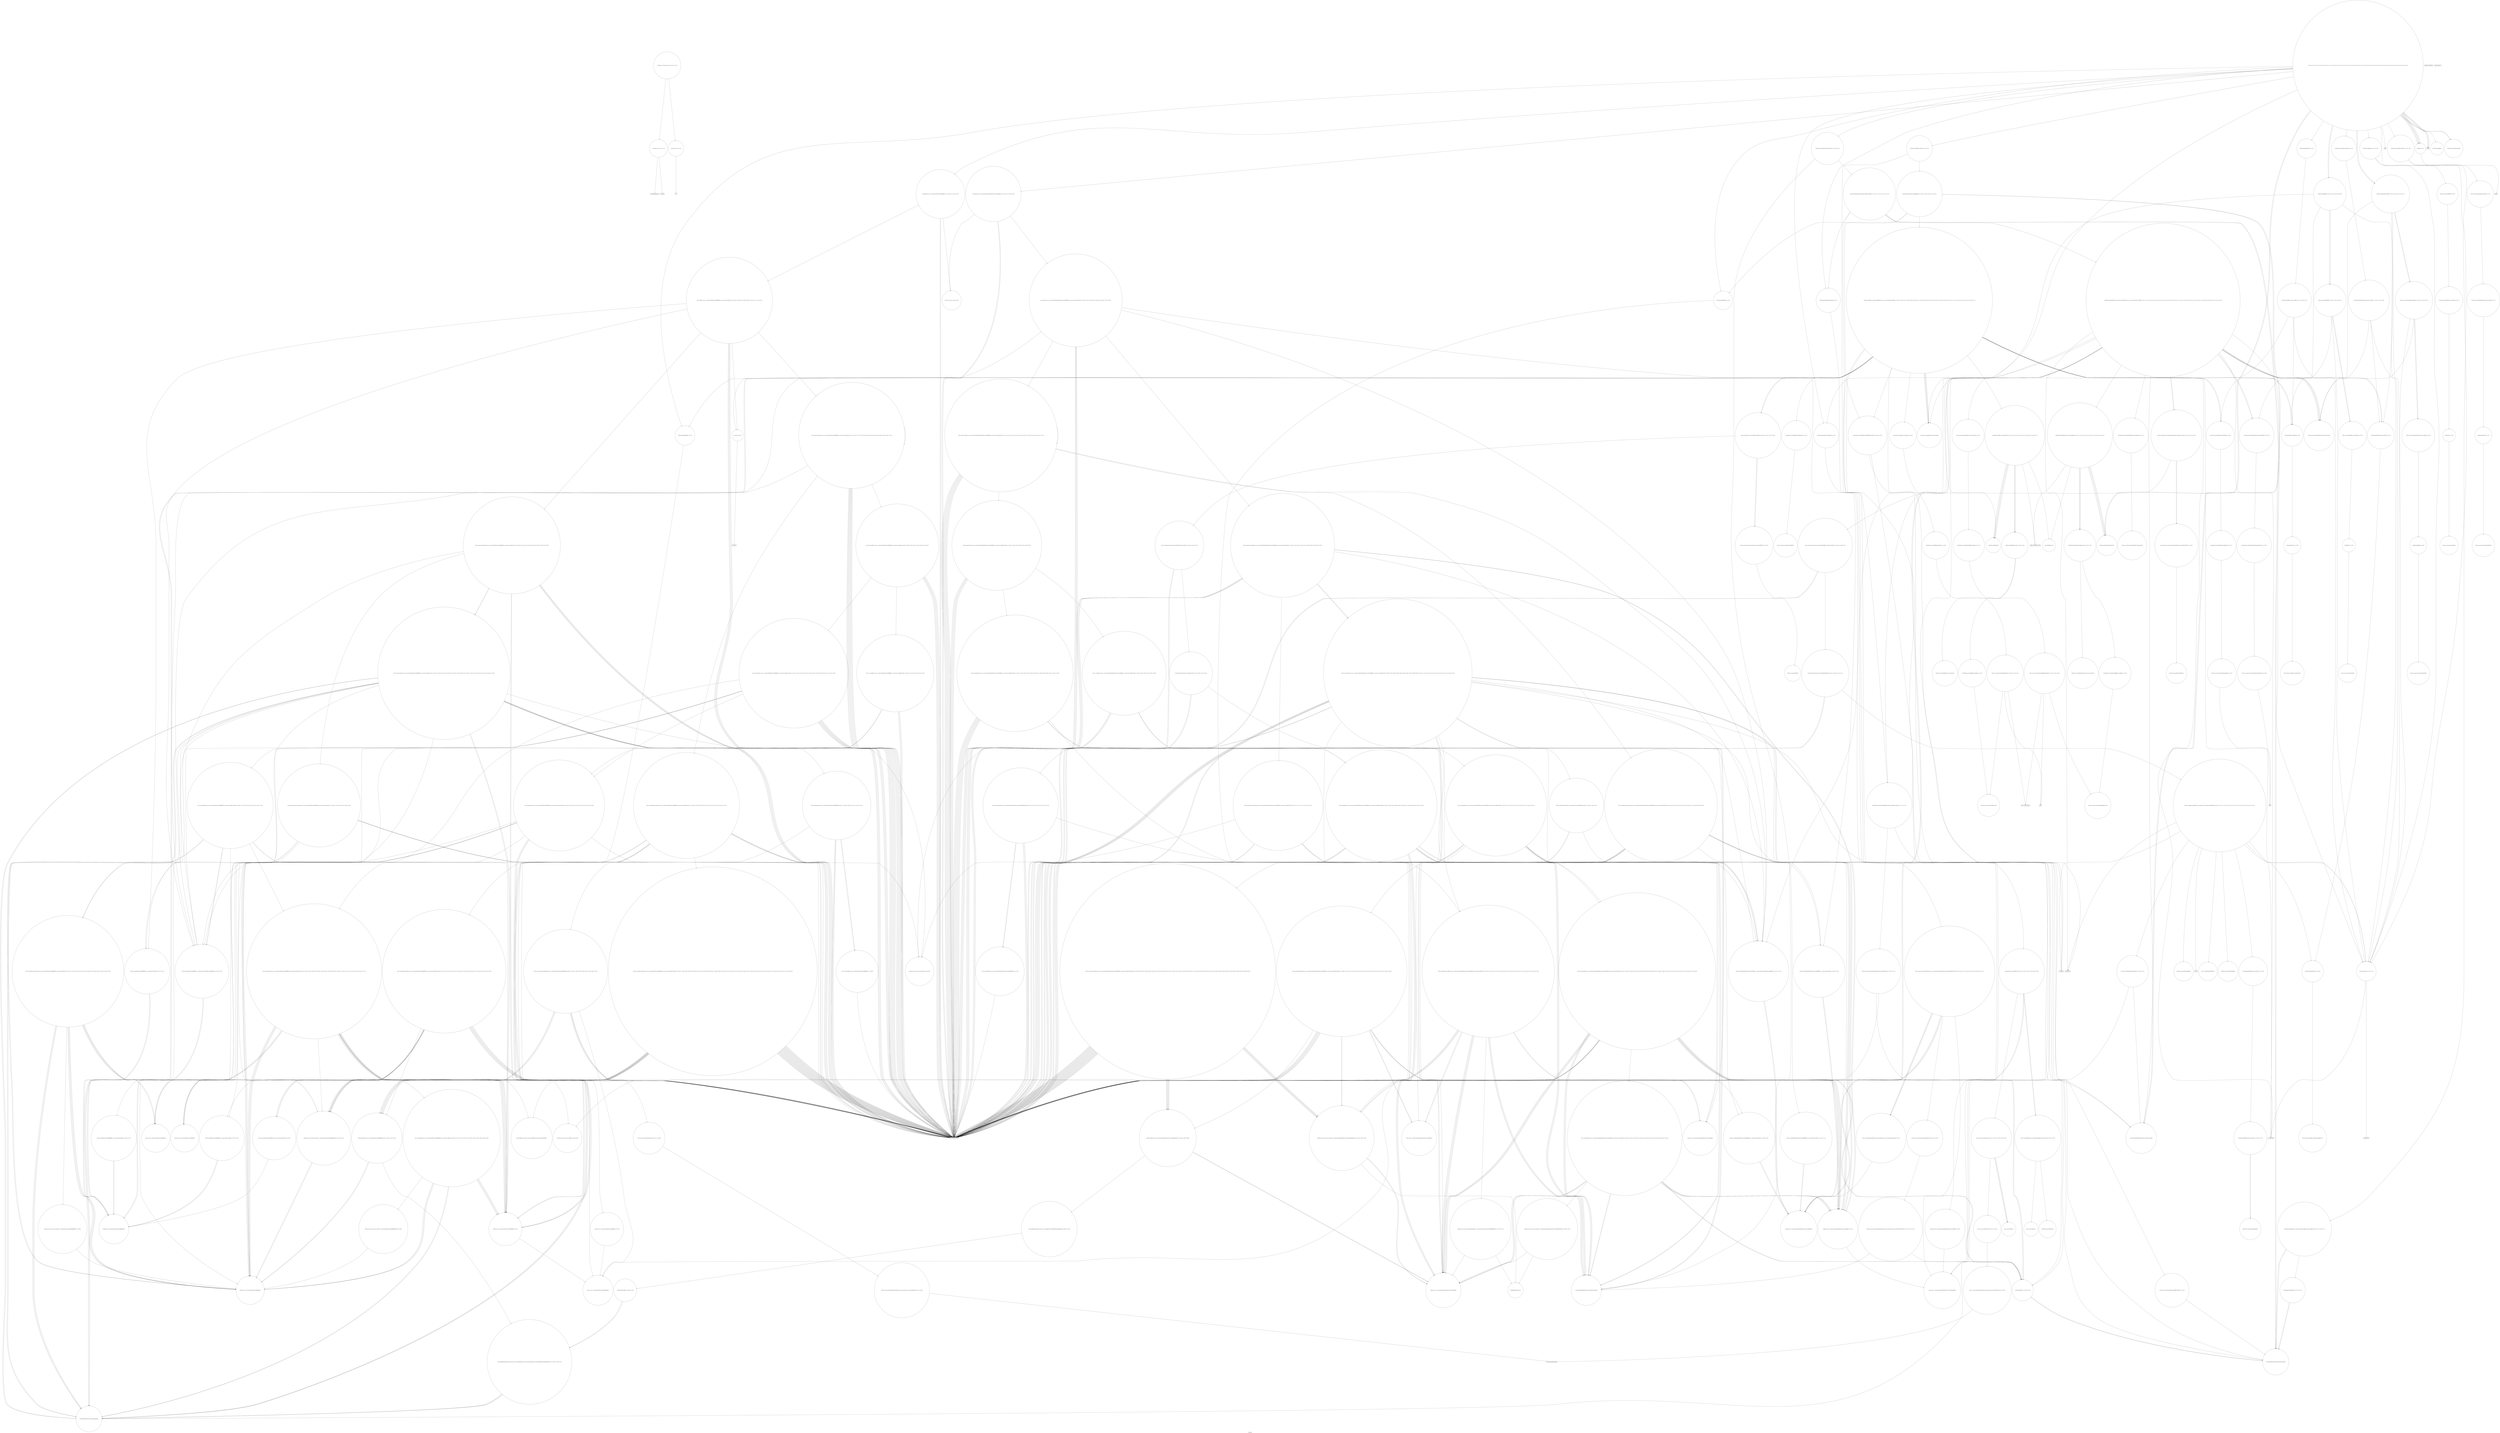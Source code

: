 digraph "Call Graph" {
	label="Call Graph";

	Node0x564ba7667d50 [shape=record,shape=circle,label="{__cxx_global_var_init|{<s0>1|<s1>2}}"];
	Node0x564ba7667d50:s0 -> Node0x564ba7667dd0[color=black];
	Node0x564ba7667d50:s1 -> Node0x564ba7d5de60[color=black];
	Node0x564ba7d65720 [shape=record,shape=circle,label="{_ZNSt20__copy_move_backwardILb1ELb1ESt26random_access_iterator_tagE13__copy_move_bIiEEPT_PKS3_S6_S4_|{<s0>498}}"];
	Node0x564ba7d65720:s0 -> Node0x564ba7d640a0[color=black];
	Node0x564ba7d5f560 [shape=record,shape=circle,label="{_ZNSt20__uninitialized_copyILb0EE13__uninit_copyISt13move_iteratorIPSt4pairIiiEES5_EET0_T_S8_S7_|{<s0>172|<s1>173|<s2>174|<s3>175|<s4>176|<s5>177|<s6>178|<s7>179|<s8>180|<s9>181|<s10>182}}"];
	Node0x564ba7d5f560:s0 -> Node0x564ba7d5f5e0[color=black];
	Node0x564ba7d5f560:s1 -> Node0x564ba7d5f6e0[color=black];
	Node0x564ba7d5f560:s2 -> Node0x564ba7d5f760[color=black];
	Node0x564ba7d5f560:s3 -> Node0x564ba7d5f660[color=black];
	Node0x564ba7d5f560:s4 -> Node0x564ba7d5f7e0[color=black];
	Node0x564ba7d5f560:s5 -> Node0x564ba7d5ee60[color=black];
	Node0x564ba7d5f560:s6 -> Node0x564ba7d5f260[color=black];
	Node0x564ba7d5f560:s7 -> Node0x564ba7d61600[color=black];
	Node0x564ba7d5f560:s8 -> Node0x564ba7d61680[color=black];
	Node0x564ba7d5f560:s9 -> Node0x564ba7d5f860[color=black];
	Node0x564ba7d5f560:s10 -> Node0x564ba7d5ede0[color=black];
	Node0x564ba7d5e3e0 [shape=record,shape=circle,label="{_ZNSt6vectorIiSaIiEE5clearEv|{<s0>42}}"];
	Node0x564ba7d5e3e0:s0 -> Node0x564ba7d60f00[color=black];
	Node0x564ba7d61e00 [shape=record,shape=circle,label="{_ZSt10__pop_heapIN9__gnu_cxx17__normal_iteratorIPSt4pairIiiESt6vectorIS3_SaIS3_EEEENS0_5__ops15_Iter_less_iterEEvT_SB_SB_RT0_|{<s0>585|<s1>586|<s2>587|<s3>588|<s4>589|<s5>590|<s6>591|<s7>592|<s8>593|<s9>594|<s10>595|<s11>596}}"];
	Node0x564ba7d61e00:s0 -> Node0x564ba7d61f80[color=black];
	Node0x564ba7d61e00:s1 -> Node0x564ba7d61000[color=black];
	Node0x564ba7d61e00:s2 -> Node0x564ba7d61280[color=black];
	Node0x564ba7d61e00:s3 -> Node0x564ba7d61f80[color=black];
	Node0x564ba7d61e00:s4 -> Node0x564ba7d61000[color=black];
	Node0x564ba7d61e00:s5 -> Node0x564ba7d61f80[color=black];
	Node0x564ba7d61e00:s6 -> Node0x564ba7d62080[color=black];
	Node0x564ba7d61e00:s7 -> Node0x564ba7d61280[color=black];
	Node0x564ba7d61e00:s8 -> Node0x564ba7d61380[color=black];
	Node0x564ba7d61e00:s9 -> Node0x564ba7d61000[color=black];
	Node0x564ba7d61e00:s10 -> Node0x564ba7d61280[color=black];
	Node0x564ba7d61e00:s11 -> Node0x564ba7d62000[color=black];
	Node0x564ba7d5fc60 [shape=record,shape=circle,label="{_ZNSt6vectorIiSaIiEE17_M_realloc_insertIJiEEEvN9__gnu_cxx17__normal_iteratorIPiS1_EEDpOT_|{<s0>195|<s1>196|<s2>197|<s3>198|<s4>199|<s5>200|<s6>201|<s7>202|<s8>203|<s9>204|<s10>205|<s11>206|<s12>207|<s13>208|<s14>209|<s15>210|<s16>211|<s17>212|<s18>213|<s19>214|<s20>215|<s21>216|<s22>217}}"];
	Node0x564ba7d5fc60:s0 -> Node0x564ba7d5fd60[color=black];
	Node0x564ba7d5fc60:s1 -> Node0x564ba7d5e660[color=black];
	Node0x564ba7d5fc60:s2 -> Node0x564ba7d5fde0[color=black];
	Node0x564ba7d5fc60:s3 -> Node0x564ba7d5fe60[color=black];
	Node0x564ba7d5fc60:s4 -> Node0x564ba7d5ec60[color=black];
	Node0x564ba7d5fc60:s5 -> Node0x564ba7d5fbe0[color=black];
	Node0x564ba7d5fc60:s6 -> Node0x564ba7d5ff60[color=black];
	Node0x564ba7d5fc60:s7 -> Node0x564ba7d60980[color=black];
	Node0x564ba7d5fc60:s8 -> Node0x564ba7d5fee0[color=black];
	Node0x564ba7d5fc60:s9 -> Node0x564ba7d5ff60[color=black];
	Node0x564ba7d5fc60:s10 -> Node0x564ba7d60980[color=black];
	Node0x564ba7d5fc60:s11 -> Node0x564ba7d5fee0[color=black];
	Node0x564ba7d5fc60:s12 -> Node0x564ba7d5ee60[color=black];
	Node0x564ba7d5fc60:s13 -> Node0x564ba7d5ffe0[color=black];
	Node0x564ba7d5fc60:s14 -> Node0x564ba7d61680[color=black];
	Node0x564ba7d5fc60:s15 -> Node0x564ba7d60980[color=black];
	Node0x564ba7d5fc60:s16 -> Node0x564ba7d60900[color=black];
	Node0x564ba7d5fc60:s17 -> Node0x564ba7d60b80[color=black];
	Node0x564ba7d5fc60:s18 -> Node0x564ba7d61600[color=black];
	Node0x564ba7d5fc60:s19 -> Node0x564ba7d60980[color=black];
	Node0x564ba7d5fc60:s20 -> Node0x564ba7d60900[color=black];
	Node0x564ba7d5fc60:s21 -> Node0x564ba7d60b80[color=black];
	Node0x564ba7d5fc60:s22 -> Node0x564ba7d5ede0[color=black];
	Node0x564ba7d5eae0 [shape=record,shape=Mrecord,label="{printf}"];
	Node0x564ba7d62500 [shape=record,shape=circle,label="{_ZSt4swapIiiENSt9enable_ifIXsr6__and_ISt14__is_swappableIT_ES1_IT0_EEE5valueEvE4typeERSt4pairIS2_S4_ESA_|{<s0>687}}"];
	Node0x564ba7d62500:s0 -> Node0x564ba7d62580[color=black];
	Node0x564ba7d60360 [shape=record,shape=circle,label="{_ZSt22__uninitialized_copy_aISt13move_iteratorIPiES1_iET0_T_S4_S3_RSaIT1_E|{<s0>242|<s1>243|<s2>244}}"];
	Node0x564ba7d60360:s0 -> Node0x564ba7d61280[color=black];
	Node0x564ba7d60360:s1 -> Node0x564ba7d61280[color=black];
	Node0x564ba7d60360:s2 -> Node0x564ba7d60460[color=black];
	Node0x564ba7d5f1e0 [shape=record,shape=circle,label="{_ZNSt12_Vector_baseISt4pairIiiESaIS1_EED2Ev|{<s0>80|<s1>81|<s2>82|<s3>83}}"];
	Node0x564ba7d5f1e0:s0 -> Node0x564ba7d5f360[color=black];
	Node0x564ba7d5f1e0:s1 -> Node0x564ba7d5f3e0[color=black];
	Node0x564ba7d5f1e0:s2 -> Node0x564ba7d5f3e0[color=black];
	Node0x564ba7d5f1e0:s3 -> Node0x564ba7d5ede0[color=black];
	Node0x564ba7d642a0 [shape=record,shape=circle,label="{_ZN9__gnu_cxx13new_allocatorIiE7destroyIiEEvPT_}"];
	Node0x564ba7d60900 [shape=record,shape=circle,label="{_ZSt8_DestroyIPiiEvT_S1_RSaIT0_E|{<s0>93}}"];
	Node0x564ba7d60900:s0 -> Node0x564ba7d60a80[color=black];
	Node0x564ba7d649a0 [shape=record,shape=circle,label="{_ZNK9__gnu_cxx5__ops15_Iter_less_iterclINS_17__normal_iteratorIPiSt6vectorIiSaIiEEEES8_EEbT_T0_|{<s0>346|<s1>347}}"];
	Node0x564ba7d649a0:s0 -> Node0x564ba7d64ba0[color=black];
	Node0x564ba7d649a0:s1 -> Node0x564ba7d64ba0[color=black];
	Node0x564ba7d61000 [shape=record,shape=circle,label="{_ZSt4moveIRSt4pairIiiEEONSt16remove_referenceIT_E4typeEOS4_}"];
	Node0x564ba7d650a0 [shape=record,shape=circle,label="{_ZSt9iter_swapIN9__gnu_cxx17__normal_iteratorIPiSt6vectorIiSaIiEEEES6_EvT_T0_|{<s0>436|<s1>437|<s2>438}}"];
	Node0x564ba7d650a0:s0 -> Node0x564ba7d64ba0[color=black];
	Node0x564ba7d650a0:s1 -> Node0x564ba7d64ba0[color=black];
	Node0x564ba7d650a0:s2 -> Node0x564ba7d65120[color=black];
	Node0x564ba7d61700 [shape=record,shape=circle,label="{_ZNKSt6vectorISt4pairIiiESaIS1_EE8max_sizeEv|{<s0>158|<s1>159}}"];
	Node0x564ba7d61700:s0 -> Node0x564ba7d61900[color=black];
	Node0x564ba7d61700:s1 -> Node0x564ba7d61880[color=black];
	Node0x564ba7667dd0 [shape=record,shape=Mrecord,label="{_ZNSt8ios_base4InitC1Ev}"];
	Node0x564ba7d657a0 [shape=record,shape=circle,label="{_ZNK9__gnu_cxx5__ops14_Val_less_iterclIiNS_17__normal_iteratorIPiSt6vectorIiSaIiEEEEEEbRT_T0_|{<s0>499}}"];
	Node0x564ba7d657a0:s0 -> Node0x564ba7d64ba0[color=black];
	Node0x564ba7d5f5e0 [shape=record,shape=circle,label="{_ZStneIPSt4pairIiiEEbRKSt13move_iteratorIT_ES7_|{<s0>183}}"];
	Node0x564ba7d5f5e0:s0 -> Node0x564ba7d5f8e0[color=black];
	Node0x564ba7d5e460 [shape=record,shape=circle,label="{_ZNSt6vectorISt4pairIiiESaIS1_EE9push_backEOS1_|{<s0>43|<s1>44}}"];
	Node0x564ba7d5e460:s0 -> Node0x564ba7d61000[color=black];
	Node0x564ba7d5e460:s1 -> Node0x564ba7d60f80[color=black];
	Node0x564ba7d61e80 [shape=record,shape=circle,label="{_ZN9__gnu_cxx17__normal_iteratorIPSt4pairIiiESt6vectorIS2_SaIS2_EEEppEv}"];
	Node0x564ba7d5fce0 [shape=record,shape=circle,label="{_ZN9__gnu_cxx13new_allocatorIiE9constructIiJiEEEvPT_DpOT0_|{<s0>218}}"];
	Node0x564ba7d5fce0:s0 -> Node0x564ba7d5ec60[color=black];
	Node0x564ba7d5eb60 [shape=record,shape=circle,label="{_ZNSt6vectorIiSaIiEED2Ev|{<s0>62|<s1>63|<s2>64|<s3>65|<s4>66}}"];
	Node0x564ba7d5eb60:s0 -> Node0x564ba7d60980[color=black];
	Node0x564ba7d5eb60:s1 -> Node0x564ba7d60900[color=black];
	Node0x564ba7d5eb60:s2 -> Node0x564ba7d60a00[color=black];
	Node0x564ba7d5eb60:s3 -> Node0x564ba7d60a00[color=black];
	Node0x564ba7d5eb60:s4 -> Node0x564ba7d5ede0[color=black];
	Node0x564ba7d62580 [shape=record,shape=circle,label="{_ZNSt4pairIiiE4swapERS0_|{<s0>688|<s1>689}}"];
	Node0x564ba7d62580:s0 -> Node0x564ba7d65120[color=black];
	Node0x564ba7d62580:s1 -> Node0x564ba7d65120[color=black];
	Node0x564ba7d603e0 [shape=record,shape=circle,label="{_ZSt32__make_move_if_noexcept_iteratorIiSt13move_iteratorIPiEET0_PT_|{<s0>245}}"];
	Node0x564ba7d603e0:s0 -> Node0x564ba7d64220[color=black];
	Node0x564ba7d5f260 [shape=record,shape=circle,label="{_ZSt8_DestroyIPSt4pairIiiEEvT_S3_|{<s0>84}}"];
	Node0x564ba7d5f260:s0 -> Node0x564ba7d5f2e0[color=black];
	Node0x564ba7d64320 [shape=record,shape=circle,label="{_ZN9__gnu_cxx17__normal_iteratorIPiSt6vectorIiSaIiEEEC2ERKS1_}"];
	Node0x564ba7d60980 [shape=record,shape=circle,label="{_ZNSt12_Vector_baseIiSaIiEE19_M_get_Tp_allocatorEv}"];
	Node0x564ba7d64a20 [shape=record,shape=circle,label="{_ZSt10__pop_heapIN9__gnu_cxx17__normal_iteratorIPiSt6vectorIiSaIiEEEENS0_5__ops15_Iter_less_iterEEvT_S9_S9_RT0_|{<s0>348|<s1>349|<s2>350|<s3>351|<s4>352|<s5>353|<s6>354|<s7>355|<s8>356}}"];
	Node0x564ba7d64a20:s0 -> Node0x564ba7d64ba0[color=black];
	Node0x564ba7d64a20:s1 -> Node0x564ba7d5fb60[color=black];
	Node0x564ba7d64a20:s2 -> Node0x564ba7d64ba0[color=black];
	Node0x564ba7d64a20:s3 -> Node0x564ba7d5fb60[color=black];
	Node0x564ba7d64a20:s4 -> Node0x564ba7d64ba0[color=black];
	Node0x564ba7d64a20:s5 -> Node0x564ba7d61280[color=black];
	Node0x564ba7d64a20:s6 -> Node0x564ba7d5fde0[color=black];
	Node0x564ba7d64a20:s7 -> Node0x564ba7d5fb60[color=black];
	Node0x564ba7d64a20:s8 -> Node0x564ba7d64c20[color=black];
	Node0x564ba7d61080 [shape=record,shape=circle,label="{_ZNSt16allocator_traitsISaISt4pairIiiEEE9constructIS1_JS1_EEEvRS2_PT_DpOT0_|{<s0>115|<s1>116}}"];
	Node0x564ba7d61080:s0 -> Node0x564ba7d61100[color=black];
	Node0x564ba7d61080:s1 -> Node0x564ba7d61200[color=black];
	Node0x564ba7d65120 [shape=record,shape=circle,label="{_ZSt4swapIiENSt9enable_ifIXsr6__and_ISt6__not_ISt15__is_tuple_likeIT_EESt21is_move_constructibleIS3_ESt18is_move_assignableIS3_EEE5valueEvE4typeERS3_SC_|{<s0>439|<s1>440|<s2>441}}"];
	Node0x564ba7d65120:s0 -> Node0x564ba7d5fb60[color=black];
	Node0x564ba7d65120:s1 -> Node0x564ba7d5fb60[color=black];
	Node0x564ba7d65120:s2 -> Node0x564ba7d5fb60[color=black];
	Node0x564ba7d61780 [shape=record,shape=Mrecord,label="{_ZSt20__throw_length_errorPKc}"];
	Node0x564ba7d5dde0 [shape=record,shape=Mrecord,label="{_ZNSt8ios_base4InitD1Ev}"];
	Node0x564ba7d65820 [shape=record,shape=circle,label="{_ZN9__gnu_cxx17__normal_iteratorIPSt4pairIiiESt6vectorIS2_SaIS2_EEEC2ERKS3_}"];
	Node0x564ba7d5f660 [shape=record,shape=circle,label="{_ZSt10_ConstructISt4pairIiiEJS1_EEvPT_DpOT0_|{<s0>184|<s1>185}}"];
	Node0x564ba7d5f660:s0 -> Node0x564ba7d61100[color=black];
	Node0x564ba7d5f660:s1 -> Node0x564ba7d61280[color=black];
	Node0x564ba7d5e4e0 [shape=record,shape=circle,label="{_ZSt9make_pairIiiESt4pairINSt17__decay_and_stripIT_E6__typeENS1_IT0_E6__typeEEOS2_OS5_|{<s0>45|<s1>46|<s2>47}}"];
	Node0x564ba7d5e4e0:s0 -> Node0x564ba7d5ec60[color=black];
	Node0x564ba7d5e4e0:s1 -> Node0x564ba7d5ec60[color=black];
	Node0x564ba7d5e4e0:s2 -> Node0x564ba7d5ece0[color=black];
	Node0x564ba7d61f00 [shape=record,shape=circle,label="{_ZNK9__gnu_cxx17__normal_iteratorIPSt4pairIiiESt6vectorIS2_SaIS2_EEEplEl|{<s0>597}}"];
	Node0x564ba7d61f00:s0 -> Node0x564ba7d65820[color=black];
	Node0x564ba7d5fd60 [shape=record,shape=circle,label="{_ZNKSt6vectorIiSaIiEE12_M_check_lenEmPKc|{<s0>219|<s1>220|<s2>221|<s3>222|<s4>223|<s5>224|<s6>225|<s7>226|<s8>227}}"];
	Node0x564ba7d5fd60:s0 -> Node0x564ba7d60060[color=black];
	Node0x564ba7d5fd60:s1 -> Node0x564ba7d5e8e0[color=black];
	Node0x564ba7d5fd60:s2 -> Node0x564ba7d61780[color=black];
	Node0x564ba7d5fd60:s3 -> Node0x564ba7d5e8e0[color=black];
	Node0x564ba7d5fd60:s4 -> Node0x564ba7d5e8e0[color=black];
	Node0x564ba7d5fd60:s5 -> Node0x564ba7d61800[color=black];
	Node0x564ba7d5fd60:s6 -> Node0x564ba7d5e8e0[color=black];
	Node0x564ba7d5fd60:s7 -> Node0x564ba7d60060[color=black];
	Node0x564ba7d5fd60:s8 -> Node0x564ba7d60060[color=black];
	Node0x564ba7d5ebe0 [shape=record,shape=circle,label="{_ZNSt6vectorISt4pairIiiESaIS1_EED2Ev|{<s0>67|<s1>68|<s2>69|<s3>70|<s4>71}}"];
	Node0x564ba7d5ebe0:s0 -> Node0x564ba7d5f160[color=black];
	Node0x564ba7d5ebe0:s1 -> Node0x564ba7d5f0e0[color=black];
	Node0x564ba7d5ebe0:s2 -> Node0x564ba7d5f1e0[color=black];
	Node0x564ba7d5ebe0:s3 -> Node0x564ba7d5f1e0[color=black];
	Node0x564ba7d5ebe0:s4 -> Node0x564ba7d5ede0[color=black];
	Node0x564ba7d62600 [shape=record,shape=circle,label="{_ZSt16__insertion_sortIN9__gnu_cxx17__normal_iteratorIPSt4pairIiiESt6vectorIS3_SaIS3_EEEENS0_5__ops15_Iter_less_iterEEvT_SB_T0_|{<s0>690|<s1>691|<s2>692|<s3>693|<s4>694|<s5>695|<s6>696|<s7>697|<s8>698|<s9>699|<s10>700|<s11>701|<s12>702|<s13>703|<s14>704|<s15>705|<s16>706|<s17>707|<s18>708|<s19>709}}"];
	Node0x564ba7d62600:s0 -> Node0x564ba7d62700[color=black];
	Node0x564ba7d62600:s1 -> Node0x564ba7d61f00[color=black];
	Node0x564ba7d62600:s2 -> Node0x564ba7d65920[color=black];
	Node0x564ba7d62600:s3 -> Node0x564ba7d61280[color=black];
	Node0x564ba7d62600:s4 -> Node0x564ba7d61280[color=black];
	Node0x564ba7d62600:s5 -> Node0x564ba7d61d80[color=black];
	Node0x564ba7d62600:s6 -> Node0x564ba7d61f80[color=black];
	Node0x564ba7d62600:s7 -> Node0x564ba7d61000[color=black];
	Node0x564ba7d62600:s8 -> Node0x564ba7d61280[color=black];
	Node0x564ba7d62600:s9 -> Node0x564ba7d61280[color=black];
	Node0x564ba7d62600:s10 -> Node0x564ba7d61280[color=black];
	Node0x564ba7d62600:s11 -> Node0x564ba7d61f00[color=black];
	Node0x564ba7d62600:s12 -> Node0x564ba7d62780[color=black];
	Node0x564ba7d62600:s13 -> Node0x564ba7d61000[color=black];
	Node0x564ba7d62600:s14 -> Node0x564ba7d61f80[color=black];
	Node0x564ba7d62600:s15 -> Node0x564ba7d62080[color=black];
	Node0x564ba7d62600:s16 -> Node0x564ba7d61280[color=black];
	Node0x564ba7d62600:s17 -> Node0x564ba7d654a0[color=black];
	Node0x564ba7d62600:s18 -> Node0x564ba7d62800[color=black];
	Node0x564ba7d62600:s19 -> Node0x564ba7d61e80[color=black];
	Node0x564ba7d60460 [shape=record,shape=circle,label="{_ZSt18uninitialized_copyISt13move_iteratorIPiES1_ET0_T_S4_S3_|{<s0>246|<s1>247|<s2>248}}"];
	Node0x564ba7d60460:s0 -> Node0x564ba7d61280[color=black];
	Node0x564ba7d60460:s1 -> Node0x564ba7d61280[color=black];
	Node0x564ba7d60460:s2 -> Node0x564ba7d63d20[color=black];
	Node0x564ba7d5f2e0 [shape=record,shape=circle,label="{_ZNSt12_Destroy_auxILb1EE9__destroyIPSt4pairIiiEEEvT_S5_}"];
	Node0x564ba7d643a0 [shape=record,shape=circle,label="{_ZSt6__sortIN9__gnu_cxx17__normal_iteratorIPiSt6vectorIiSaIiEEEENS0_5__ops15_Iter_less_iterEEvT_S9_T0_|{<s0>265|<s1>266|<s2>267|<s3>268|<s4>269|<s5>270|<s6>271|<s7>272|<s8>273}}"];
	Node0x564ba7d643a0:s0 -> Node0x564ba7d644a0[color=black];
	Node0x564ba7d643a0:s1 -> Node0x564ba7d61280[color=black];
	Node0x564ba7d643a0:s2 -> Node0x564ba7d61280[color=black];
	Node0x564ba7d643a0:s3 -> Node0x564ba7d5fde0[color=black];
	Node0x564ba7d643a0:s4 -> Node0x564ba7d645a0[color=black];
	Node0x564ba7d643a0:s5 -> Node0x564ba7d64520[color=black];
	Node0x564ba7d643a0:s6 -> Node0x564ba7d61280[color=black];
	Node0x564ba7d643a0:s7 -> Node0x564ba7d61280[color=black];
	Node0x564ba7d643a0:s8 -> Node0x564ba7d64620[color=black];
	Node0x564ba7d60a00 [shape=record,shape=circle,label="{_ZNSt12_Vector_baseIiSaIiEED2Ev|{<s0>94|<s1>95|<s2>96|<s3>97}}"];
	Node0x564ba7d60a00:s0 -> Node0x564ba7d60b80[color=black];
	Node0x564ba7d60a00:s1 -> Node0x564ba7d60c00[color=black];
	Node0x564ba7d60a00:s2 -> Node0x564ba7d60c00[color=black];
	Node0x564ba7d60a00:s3 -> Node0x564ba7d5ede0[color=black];
	Node0x564ba7d64aa0 [shape=record,shape=circle,label="{_ZN9__gnu_cxx17__normal_iteratorIPiSt6vectorIiSaIiEEEppEv}"];
	Node0x564ba7d61100 [shape=record,shape=circle,label="{_ZSt7forwardISt4pairIiiEEOT_RNSt16remove_referenceIS2_E4typeE}"];
	Node0x564ba7d651a0 [shape=record,shape=Mrecord,label="{llvm.ctlz.i64}"];
	Node0x564ba7d61800 [shape=record,shape=circle,label="{_ZSt3maxImERKT_S2_S2_}"];
	Node0x564ba7d5de60 [shape=record,shape=Mrecord,label="{__cxa_atexit}"];
	Node0x564ba7d658a0 [shape=record,shape=circle,label="{_ZSt6__sortIN9__gnu_cxx17__normal_iteratorIPSt4pairIiiESt6vectorIS3_SaIS3_EEEENS0_5__ops15_Iter_less_iterEEvT_SB_T0_|{<s0>500|<s1>501|<s2>502|<s3>503|<s4>504|<s5>505|<s6>506|<s7>507|<s8>508}}"];
	Node0x564ba7d658a0:s0 -> Node0x564ba7d65920[color=black];
	Node0x564ba7d658a0:s1 -> Node0x564ba7d61280[color=black];
	Node0x564ba7d658a0:s2 -> Node0x564ba7d61280[color=black];
	Node0x564ba7d658a0:s3 -> Node0x564ba7d61380[color=black];
	Node0x564ba7d658a0:s4 -> Node0x564ba7d645a0[color=black];
	Node0x564ba7d658a0:s5 -> Node0x564ba7d659a0[color=black];
	Node0x564ba7d658a0:s6 -> Node0x564ba7d61280[color=black];
	Node0x564ba7d658a0:s7 -> Node0x564ba7d61280[color=black];
	Node0x564ba7d658a0:s8 -> Node0x564ba7d65a20[color=black];
	Node0x564ba7d5f6e0 [shape=record,shape=circle,label="{_ZSt11__addressofISt4pairIiiEEPT_RS2_}"];
	Node0x564ba7d5e560 [shape=record,shape=circle,label="{_ZNSt6vectorIiSaIiEE9push_backEOi|{<s0>48|<s1>49}}"];
	Node0x564ba7d5e560:s0 -> Node0x564ba7d5fb60[color=black];
	Node0x564ba7d5e560:s1 -> Node0x564ba7d5fae0[color=black];
	Node0x564ba7d61f80 [shape=record,shape=circle,label="{_ZNK9__gnu_cxx17__normal_iteratorIPSt4pairIiiESt6vectorIS2_SaIS2_EEEdeEv}"];
	Node0x564ba7d5fde0 [shape=record,shape=circle,label="{_ZN9__gnu_cxxmiIPiSt6vectorIiSaIiEEEENS_17__normal_iteratorIT_T0_E15difference_typeERKS8_SB_|{<s0>228|<s1>229}}"];
	Node0x564ba7d5fde0:s0 -> Node0x564ba7d5ff60[color=black];
	Node0x564ba7d5fde0:s1 -> Node0x564ba7d5ff60[color=black];
	Node0x564ba7d5ec60 [shape=record,shape=circle,label="{_ZSt7forwardIiEOT_RNSt16remove_referenceIS0_E4typeE}"];
	Node0x564ba7d62680 [shape=record,shape=circle,label="{_ZSt26__unguarded_insertion_sortIN9__gnu_cxx17__normal_iteratorIPSt4pairIiiESt6vectorIS3_SaIS3_EEEENS0_5__ops15_Iter_less_iterEEvT_SB_T0_|{<s0>710|<s1>711|<s2>712|<s3>713|<s4>714|<s5>715}}"];
	Node0x564ba7d62680:s0 -> Node0x564ba7d61280[color=black];
	Node0x564ba7d62680:s1 -> Node0x564ba7d65920[color=black];
	Node0x564ba7d62680:s2 -> Node0x564ba7d61280[color=black];
	Node0x564ba7d62680:s3 -> Node0x564ba7d654a0[color=black];
	Node0x564ba7d62680:s4 -> Node0x564ba7d62800[color=black];
	Node0x564ba7d62680:s5 -> Node0x564ba7d61e80[color=black];
	Node0x564ba7d63d20 [shape=record,shape=circle,label="{_ZNSt20__uninitialized_copyILb1EE13__uninit_copyISt13move_iteratorIPiES3_EET0_T_S6_S5_|{<s0>249|<s1>250|<s2>251}}"];
	Node0x564ba7d63d20:s0 -> Node0x564ba7d61280[color=black];
	Node0x564ba7d63d20:s1 -> Node0x564ba7d61280[color=black];
	Node0x564ba7d63d20:s2 -> Node0x564ba7d63da0[color=black];
	Node0x564ba7d5f360 [shape=record,shape=circle,label="{_ZNSt12_Vector_baseISt4pairIiiESaIS1_EE13_M_deallocateEPS1_m|{<s0>85}}"];
	Node0x564ba7d5f360:s0 -> Node0x564ba7d5f460[color=black];
	Node0x564ba7d64420 [shape=record,shape=circle,label="{_ZN9__gnu_cxx5__ops16__iter_less_iterEv}"];
	Node0x564ba7d60a80 [shape=record,shape=circle,label="{_ZSt8_DestroyIPiEvT_S1_|{<s0>98}}"];
	Node0x564ba7d60a80:s0 -> Node0x564ba7d60b00[color=black];
	Node0x564ba7d64b20 [shape=record,shape=circle,label="{_ZNK9__gnu_cxx17__normal_iteratorIPiSt6vectorIiSaIiEEEplEl|{<s0>357}}"];
	Node0x564ba7d64b20:s0 -> Node0x564ba7d64320[color=black];
	Node0x564ba7d61180 [shape=record,shape=circle,label="{_ZNSt6vectorISt4pairIiiESaIS1_EE17_M_realloc_insertIJS1_EEEvN9__gnu_cxx17__normal_iteratorIPS1_S3_EEDpOT_|{<s0>117|<s1>118|<s2>119|<s3>120|<s4>121|<s5>122|<s6>123|<s7>124|<s8>125|<s9>126|<s10>127|<s11>128|<s12>129|<s13>130|<s14>131|<s15>132|<s16>133|<s17>134|<s18>135|<s19>136|<s20>137|<s21>138|<s22>139}}"];
	Node0x564ba7d61180:s0 -> Node0x564ba7d61300[color=black];
	Node0x564ba7d61180:s1 -> Node0x564ba7d5e7e0[color=black];
	Node0x564ba7d61180:s2 -> Node0x564ba7d61380[color=black];
	Node0x564ba7d61180:s3 -> Node0x564ba7d61400[color=black];
	Node0x564ba7d61180:s4 -> Node0x564ba7d61100[color=black];
	Node0x564ba7d61180:s5 -> Node0x564ba7d61080[color=black];
	Node0x564ba7d61180:s6 -> Node0x564ba7d61500[color=black];
	Node0x564ba7d61180:s7 -> Node0x564ba7d5f160[color=black];
	Node0x564ba7d61180:s8 -> Node0x564ba7d61480[color=black];
	Node0x564ba7d61180:s9 -> Node0x564ba7d61500[color=black];
	Node0x564ba7d61180:s10 -> Node0x564ba7d5f160[color=black];
	Node0x564ba7d61180:s11 -> Node0x564ba7d61480[color=black];
	Node0x564ba7d61180:s12 -> Node0x564ba7d5ee60[color=black];
	Node0x564ba7d61180:s13 -> Node0x564ba7d61580[color=black];
	Node0x564ba7d61180:s14 -> Node0x564ba7d61680[color=black];
	Node0x564ba7d61180:s15 -> Node0x564ba7d5f160[color=black];
	Node0x564ba7d61180:s16 -> Node0x564ba7d5f0e0[color=black];
	Node0x564ba7d61180:s17 -> Node0x564ba7d5f360[color=black];
	Node0x564ba7d61180:s18 -> Node0x564ba7d61600[color=black];
	Node0x564ba7d61180:s19 -> Node0x564ba7d5f160[color=black];
	Node0x564ba7d61180:s20 -> Node0x564ba7d5f0e0[color=black];
	Node0x564ba7d61180:s21 -> Node0x564ba7d5f360[color=black];
	Node0x564ba7d61180:s22 -> Node0x564ba7d5ede0[color=black];
	Node0x564ba7d65220 [shape=record,shape=circle,label="{_ZSt16__insertion_sortIN9__gnu_cxx17__normal_iteratorIPiSt6vectorIiSaIiEEEENS0_5__ops15_Iter_less_iterEEvT_S9_T0_|{<s0>442|<s1>443|<s2>444|<s3>445|<s4>446|<s5>447|<s6>448|<s7>449|<s8>450|<s9>451|<s10>452|<s11>453|<s12>454|<s13>455|<s14>456|<s15>457|<s16>458|<s17>459}}"];
	Node0x564ba7d65220:s0 -> Node0x564ba7d65320[color=black];
	Node0x564ba7d65220:s1 -> Node0x564ba7d64b20[color=black];
	Node0x564ba7d65220:s2 -> Node0x564ba7d644a0[color=black];
	Node0x564ba7d65220:s3 -> Node0x564ba7d61280[color=black];
	Node0x564ba7d65220:s4 -> Node0x564ba7d61280[color=black];
	Node0x564ba7d65220:s5 -> Node0x564ba7d649a0[color=black];
	Node0x564ba7d65220:s6 -> Node0x564ba7d64ba0[color=black];
	Node0x564ba7d65220:s7 -> Node0x564ba7d5fb60[color=black];
	Node0x564ba7d65220:s8 -> Node0x564ba7d61280[color=black];
	Node0x564ba7d65220:s9 -> Node0x564ba7d61280[color=black];
	Node0x564ba7d65220:s10 -> Node0x564ba7d64b20[color=black];
	Node0x564ba7d65220:s11 -> Node0x564ba7d653a0[color=black];
	Node0x564ba7d65220:s12 -> Node0x564ba7d5fb60[color=black];
	Node0x564ba7d65220:s13 -> Node0x564ba7d64ba0[color=black];
	Node0x564ba7d65220:s14 -> Node0x564ba7d61280[color=black];
	Node0x564ba7d65220:s15 -> Node0x564ba7d654a0[color=black];
	Node0x564ba7d65220:s16 -> Node0x564ba7d65420[color=black];
	Node0x564ba7d65220:s17 -> Node0x564ba7d64aa0[color=black];
	Node0x564ba7d61880 [shape=record,shape=circle,label="{_ZNSt16allocator_traitsISaISt4pairIiiEEE8max_sizeERKS2_|{<s0>160}}"];
	Node0x564ba7d61880:s0 -> Node0x564ba7d61980[color=black];
	Node0x564ba7d5dee0 [shape=record,shape=circle,label="{__cxx_global_var_init.1|{<s0>3}}"];
	Node0x564ba7d5dee0:s0 -> Node0x564ba7d5df60[color=black];
	Node0x564ba7d65920 [shape=record,shape=circle,label="{_ZN9__gnu_cxxneIPSt4pairIiiESt6vectorIS2_SaIS2_EEEEbRKNS_17__normal_iteratorIT_T0_EESC_|{<s0>509|<s1>510}}"];
	Node0x564ba7d65920:s0 -> Node0x564ba7d61500[color=black];
	Node0x564ba7d65920:s1 -> Node0x564ba7d61500[color=black];
	Node0x564ba7d5f760 [shape=record,shape=circle,label="{_ZNKSt13move_iteratorIPSt4pairIiiEEdeEv}"];
	Node0x564ba7d5e5e0 [shape=record,shape=circle,label="{_ZSt4sortIN9__gnu_cxx17__normal_iteratorIPiSt6vectorIiSaIiEEEEEvT_S7_|{<s0>50|<s1>51|<s2>52|<s3>53}}"];
	Node0x564ba7d5e5e0:s0 -> Node0x564ba7d61280[color=black];
	Node0x564ba7d5e5e0:s1 -> Node0x564ba7d61280[color=black];
	Node0x564ba7d5e5e0:s2 -> Node0x564ba7d64420[color=black];
	Node0x564ba7d5e5e0:s3 -> Node0x564ba7d643a0[color=black];
	Node0x564ba7d62000 [shape=record,shape=circle,label="{_ZSt13__adjust_heapIN9__gnu_cxx17__normal_iteratorIPSt4pairIiiESt6vectorIS3_SaIS3_EEEElS3_NS0_5__ops15_Iter_less_iterEEvT_T0_SC_T1_T2_|{<s0>598|<s1>599|<s2>600|<s3>601|<s4>602|<s5>603|<s6>604|<s7>605|<s8>606|<s9>607|<s10>608|<s11>609|<s12>610|<s13>611|<s14>612|<s15>613|<s16>614|<s17>615|<s18>616|<s19>617|<s20>618}}"];
	Node0x564ba7d62000:s0 -> Node0x564ba7d61f00[color=black];
	Node0x564ba7d62000:s1 -> Node0x564ba7d61f00[color=black];
	Node0x564ba7d62000:s2 -> Node0x564ba7d61d80[color=black];
	Node0x564ba7d62000:s3 -> Node0x564ba7d61f00[color=black];
	Node0x564ba7d62000:s4 -> Node0x564ba7d61f80[color=black];
	Node0x564ba7d62000:s5 -> Node0x564ba7d61000[color=black];
	Node0x564ba7d62000:s6 -> Node0x564ba7d61f00[color=black];
	Node0x564ba7d62000:s7 -> Node0x564ba7d61f80[color=black];
	Node0x564ba7d62000:s8 -> Node0x564ba7d62080[color=black];
	Node0x564ba7d62000:s9 -> Node0x564ba7d61f00[color=black];
	Node0x564ba7d62000:s10 -> Node0x564ba7d61f80[color=black];
	Node0x564ba7d62000:s11 -> Node0x564ba7d61000[color=black];
	Node0x564ba7d62000:s12 -> Node0x564ba7d61f00[color=black];
	Node0x564ba7d62000:s13 -> Node0x564ba7d61f80[color=black];
	Node0x564ba7d62000:s14 -> Node0x564ba7d62080[color=black];
	Node0x564ba7d62000:s15 -> Node0x564ba7d64ca0[color=black];
	Node0x564ba7d62000:s16 -> Node0x564ba7d64d20[color=black];
	Node0x564ba7d62000:s17 -> Node0x564ba7d61280[color=black];
	Node0x564ba7d62000:s18 -> Node0x564ba7d61000[color=black];
	Node0x564ba7d62000:s19 -> Node0x564ba7d61280[color=black];
	Node0x564ba7d62000:s20 -> Node0x564ba7d62100[color=black];
	Node0x564ba7d5fe60 [shape=record,shape=circle,label="{_ZNSt12_Vector_baseIiSaIiEE11_M_allocateEm|{<s0>230}}"];
	Node0x564ba7d5fe60:s0 -> Node0x564ba7d60260[color=black];
	Node0x564ba7d5ece0 [shape=record,shape=circle,label="{_ZNSt4pairIiiEC2IiiLb1EEEOT_OT0_|{<s0>72|<s1>73}}"];
	Node0x564ba7d5ece0:s0 -> Node0x564ba7d5ec60[color=black];
	Node0x564ba7d5ece0:s1 -> Node0x564ba7d5ec60[color=black];
	Node0x564ba7d62700 [shape=record,shape=circle,label="{_ZN9__gnu_cxxeqIPSt4pairIiiESt6vectorIS2_SaIS2_EEEEbRKNS_17__normal_iteratorIT_T0_EESC_|{<s0>716|<s1>717}}"];
	Node0x564ba7d62700:s0 -> Node0x564ba7d61500[color=black];
	Node0x564ba7d62700:s1 -> Node0x564ba7d61500[color=black];
	Node0x564ba7d63da0 [shape=record,shape=circle,label="{_ZSt4copyISt13move_iteratorIPiES1_ET0_T_S4_S3_|{<s0>252|<s1>253|<s2>254|<s3>255|<s4>256}}"];
	Node0x564ba7d63da0:s0 -> Node0x564ba7d61280[color=black];
	Node0x564ba7d63da0:s1 -> Node0x564ba7d63ea0[color=black];
	Node0x564ba7d63da0:s2 -> Node0x564ba7d61280[color=black];
	Node0x564ba7d63da0:s3 -> Node0x564ba7d63ea0[color=black];
	Node0x564ba7d63da0:s4 -> Node0x564ba7d63e20[color=black];
	Node0x564ba7d5f3e0 [shape=record,shape=circle,label="{_ZNSt12_Vector_baseISt4pairIiiESaIS1_EE12_Vector_implD2Ev|{<s0>86}}"];
	Node0x564ba7d5f3e0:s0 -> Node0x564ba7d60600[color=black];
	Node0x564ba7d644a0 [shape=record,shape=circle,label="{_ZN9__gnu_cxxneIPiSt6vectorIiSaIiEEEEbRKNS_17__normal_iteratorIT_T0_EESA_|{<s0>274|<s1>275}}"];
	Node0x564ba7d644a0:s0 -> Node0x564ba7d5ff60[color=black];
	Node0x564ba7d644a0:s1 -> Node0x564ba7d5ff60[color=black];
	Node0x564ba7d60b00 [shape=record,shape=circle,label="{_ZNSt12_Destroy_auxILb1EE9__destroyIPiEEvT_S3_}"];
	Node0x564ba7d64ba0 [shape=record,shape=circle,label="{_ZNK9__gnu_cxx17__normal_iteratorIPiSt6vectorIiSaIiEEEdeEv}"];
	Node0x564ba7d61200 [shape=record,shape=circle,label="{_ZN9__gnu_cxx13new_allocatorISt4pairIiiEE9constructIS2_JS2_EEEvPT_DpOT0_|{<s0>140|<s1>141}}"];
	Node0x564ba7d61200:s0 -> Node0x564ba7d61100[color=black];
	Node0x564ba7d61200:s1 -> Node0x564ba7d61280[color=black];
	Node0x564ba7d652a0 [shape=record,shape=circle,label="{_ZSt26__unguarded_insertion_sortIN9__gnu_cxx17__normal_iteratorIPiSt6vectorIiSaIiEEEENS0_5__ops15_Iter_less_iterEEvT_S9_T0_|{<s0>460|<s1>461|<s2>462|<s3>463|<s4>464|<s5>465}}"];
	Node0x564ba7d652a0:s0 -> Node0x564ba7d61280[color=black];
	Node0x564ba7d652a0:s1 -> Node0x564ba7d644a0[color=black];
	Node0x564ba7d652a0:s2 -> Node0x564ba7d61280[color=black];
	Node0x564ba7d652a0:s3 -> Node0x564ba7d654a0[color=black];
	Node0x564ba7d652a0:s4 -> Node0x564ba7d65420[color=black];
	Node0x564ba7d652a0:s5 -> Node0x564ba7d64aa0[color=black];
	Node0x564ba7d61900 [shape=record,shape=circle,label="{_ZNKSt12_Vector_baseISt4pairIiiESaIS1_EE19_M_get_Tp_allocatorEv}"];
	Node0x564ba7d5df60 [shape=record,shape=Mrecord,label="{acos}"];
	Node0x564ba7d659a0 [shape=record,shape=circle,label="{_ZSt16__introsort_loopIN9__gnu_cxx17__normal_iteratorIPSt4pairIiiESt6vectorIS3_SaIS3_EEEElNS0_5__ops15_Iter_less_iterEEvT_SB_T0_T1_|{<s0>511|<s1>512|<s2>513|<s3>514|<s4>515|<s5>516|<s6>517|<s7>518|<s8>519|<s9>520|<s10>521|<s11>522}}"];
	Node0x564ba7d659a0:s0 -> Node0x564ba7d61380[color=black];
	Node0x564ba7d659a0:s1 -> Node0x564ba7d61280[color=black];
	Node0x564ba7d659a0:s2 -> Node0x564ba7d61280[color=black];
	Node0x564ba7d659a0:s3 -> Node0x564ba7d61280[color=black];
	Node0x564ba7d659a0:s4 -> Node0x564ba7d65aa0[color=black];
	Node0x564ba7d659a0:s5 -> Node0x564ba7d61280[color=black];
	Node0x564ba7d659a0:s6 -> Node0x564ba7d61280[color=black];
	Node0x564ba7d659a0:s7 -> Node0x564ba7d65b20[color=black];
	Node0x564ba7d659a0:s8 -> Node0x564ba7d61280[color=black];
	Node0x564ba7d659a0:s9 -> Node0x564ba7d61280[color=black];
	Node0x564ba7d659a0:s10 -> Node0x564ba7d659a0[color=black];
	Node0x564ba7d659a0:s11 -> Node0x564ba7d61280[color=black];
	Node0x564ba7d5f7e0 [shape=record,shape=circle,label="{_ZNSt13move_iteratorIPSt4pairIiiEEppEv}"];
	Node0x564ba7d5e660 [shape=record,shape=circle,label="{_ZNSt6vectorIiSaIiEE5beginEv|{<s0>54}}"];
	Node0x564ba7d5e660:s0 -> Node0x564ba7d64320[color=black];
	Node0x564ba7d62080 [shape=record,shape=circle,label="{_ZNSt4pairIiiEaSEOS0_|{<s0>619|<s1>620}}"];
	Node0x564ba7d62080:s0 -> Node0x564ba7d5ec60[color=black];
	Node0x564ba7d62080:s1 -> Node0x564ba7d5ec60[color=black];
	Node0x564ba7d5fee0 [shape=record,shape=circle,label="{_ZSt34__uninitialized_move_if_noexcept_aIPiS0_SaIiEET0_T_S3_S2_RT1_|{<s0>231|<s1>232|<s2>233}}"];
	Node0x564ba7d5fee0:s0 -> Node0x564ba7d603e0[color=black];
	Node0x564ba7d5fee0:s1 -> Node0x564ba7d603e0[color=black];
	Node0x564ba7d5fee0:s2 -> Node0x564ba7d60360[color=black];
	Node0x564ba7d5ed60 [shape=record,shape=circle,label="{_ZNSt12_Vector_baseISt4pairIiiESaIS1_EEC2Ev|{<s0>74}}"];
	Node0x564ba7d5ed60:s0 -> Node0x564ba7d5ef60[color=black];
	Node0x564ba7d62780 [shape=record,shape=circle,label="{_ZSt13move_backwardIN9__gnu_cxx17__normal_iteratorIPSt4pairIiiESt6vectorIS3_SaIS3_EEEES8_ET0_T_SA_S9_|{<s0>718|<s1>719|<s2>720|<s3>721|<s4>722|<s5>723}}"];
	Node0x564ba7d62780:s0 -> Node0x564ba7d61280[color=black];
	Node0x564ba7d62780:s1 -> Node0x564ba7d62900[color=black];
	Node0x564ba7d62780:s2 -> Node0x564ba7d61280[color=black];
	Node0x564ba7d62780:s3 -> Node0x564ba7d62900[color=black];
	Node0x564ba7d62780:s4 -> Node0x564ba7d61280[color=black];
	Node0x564ba7d62780:s5 -> Node0x564ba7d62880[color=black];
	Node0x564ba7d63e20 [shape=record,shape=circle,label="{_ZSt14__copy_move_a2ILb1EPiS0_ET1_T0_S2_S1_|{<s0>257|<s1>258|<s2>259|<s3>260}}"];
	Node0x564ba7d63e20:s0 -> Node0x564ba7d63fa0[color=black];
	Node0x564ba7d63e20:s1 -> Node0x564ba7d63fa0[color=black];
	Node0x564ba7d63e20:s2 -> Node0x564ba7d63fa0[color=black];
	Node0x564ba7d63e20:s3 -> Node0x564ba7d63f20[color=black];
	Node0x564ba7d5f460 [shape=record,shape=circle,label="{_ZNSt16allocator_traitsISaISt4pairIiiEEE10deallocateERS2_PS1_m|{<s0>87}}"];
	Node0x564ba7d5f460:s0 -> Node0x564ba7d60500[color=black];
	Node0x564ba7d64520 [shape=record,shape=circle,label="{_ZSt16__introsort_loopIN9__gnu_cxx17__normal_iteratorIPiSt6vectorIiSaIiEEEElNS0_5__ops15_Iter_less_iterEEvT_S9_T0_T1_|{<s0>276|<s1>277|<s2>278|<s3>279|<s4>280|<s5>281|<s6>282|<s7>283|<s8>284|<s9>285|<s10>286|<s11>287}}"];
	Node0x564ba7d64520:s0 -> Node0x564ba7d5fde0[color=black];
	Node0x564ba7d64520:s1 -> Node0x564ba7d61280[color=black];
	Node0x564ba7d64520:s2 -> Node0x564ba7d61280[color=black];
	Node0x564ba7d64520:s3 -> Node0x564ba7d61280[color=black];
	Node0x564ba7d64520:s4 -> Node0x564ba7d646a0[color=black];
	Node0x564ba7d64520:s5 -> Node0x564ba7d61280[color=black];
	Node0x564ba7d64520:s6 -> Node0x564ba7d61280[color=black];
	Node0x564ba7d64520:s7 -> Node0x564ba7d64720[color=black];
	Node0x564ba7d64520:s8 -> Node0x564ba7d61280[color=black];
	Node0x564ba7d64520:s9 -> Node0x564ba7d61280[color=black];
	Node0x564ba7d64520:s10 -> Node0x564ba7d64520[color=black];
	Node0x564ba7d64520:s11 -> Node0x564ba7d61280[color=black];
	Node0x564ba7d60b80 [shape=record,shape=circle,label="{_ZNSt12_Vector_baseIiSaIiEE13_M_deallocateEPim|{<s0>99}}"];
	Node0x564ba7d60b80:s0 -> Node0x564ba7d60c80[color=black];
	Node0x564ba7d64c20 [shape=record,shape=circle,label="{_ZSt13__adjust_heapIN9__gnu_cxx17__normal_iteratorIPiSt6vectorIiSaIiEEEEliNS0_5__ops15_Iter_less_iterEEvT_T0_SA_T1_T2_|{<s0>358|<s1>359|<s2>360|<s3>361|<s4>362|<s5>363|<s6>364|<s7>365|<s8>366|<s9>367|<s10>368|<s11>369|<s12>370|<s13>371|<s14>372|<s15>373|<s16>374|<s17>375}}"];
	Node0x564ba7d64c20:s0 -> Node0x564ba7d64b20[color=black];
	Node0x564ba7d64c20:s1 -> Node0x564ba7d64b20[color=black];
	Node0x564ba7d64c20:s2 -> Node0x564ba7d649a0[color=black];
	Node0x564ba7d64c20:s3 -> Node0x564ba7d64b20[color=black];
	Node0x564ba7d64c20:s4 -> Node0x564ba7d64ba0[color=black];
	Node0x564ba7d64c20:s5 -> Node0x564ba7d5fb60[color=black];
	Node0x564ba7d64c20:s6 -> Node0x564ba7d64b20[color=black];
	Node0x564ba7d64c20:s7 -> Node0x564ba7d64ba0[color=black];
	Node0x564ba7d64c20:s8 -> Node0x564ba7d64b20[color=black];
	Node0x564ba7d64c20:s9 -> Node0x564ba7d64ba0[color=black];
	Node0x564ba7d64c20:s10 -> Node0x564ba7d5fb60[color=black];
	Node0x564ba7d64c20:s11 -> Node0x564ba7d64b20[color=black];
	Node0x564ba7d64c20:s12 -> Node0x564ba7d64ba0[color=black];
	Node0x564ba7d64c20:s13 -> Node0x564ba7d64ca0[color=black];
	Node0x564ba7d64c20:s14 -> Node0x564ba7d64d20[color=black];
	Node0x564ba7d64c20:s15 -> Node0x564ba7d61280[color=black];
	Node0x564ba7d64c20:s16 -> Node0x564ba7d5fb60[color=black];
	Node0x564ba7d64c20:s17 -> Node0x564ba7d64da0[color=black];
	Node0x564ba7d61280 [shape=record,shape=Mrecord,label="{llvm.memcpy.p0i8.p0i8.i64}"];
	Node0x564ba7d65320 [shape=record,shape=circle,label="{_ZN9__gnu_cxxeqIPiSt6vectorIiSaIiEEEEbRKNS_17__normal_iteratorIT_T0_EESA_|{<s0>466|<s1>467}}"];
	Node0x564ba7d65320:s0 -> Node0x564ba7d5ff60[color=black];
	Node0x564ba7d65320:s1 -> Node0x564ba7d5ff60[color=black];
	Node0x564ba7d61980 [shape=record,shape=circle,label="{_ZNK9__gnu_cxx13new_allocatorISt4pairIiiEE8max_sizeEv}"];
	Node0x564ba7d5dfe0 [shape=record,shape=circle,label="{_Z4ReadRi|{<s0>4}}"];
	Node0x564ba7d5dfe0:s0 -> Node0x564ba7d5e060[color=black];
	Node0x564ba7d65a20 [shape=record,shape=circle,label="{_ZSt22__final_insertion_sortIN9__gnu_cxx17__normal_iteratorIPSt4pairIiiESt6vectorIS3_SaIS3_EEEENS0_5__ops15_Iter_less_iterEEvT_SB_T0_|{<s0>523|<s1>524|<s2>525|<s3>526|<s4>527|<s5>528|<s6>529|<s7>530|<s8>531|<s9>532}}"];
	Node0x564ba7d65a20:s0 -> Node0x564ba7d61380[color=black];
	Node0x564ba7d65a20:s1 -> Node0x564ba7d61280[color=black];
	Node0x564ba7d65a20:s2 -> Node0x564ba7d61f00[color=black];
	Node0x564ba7d65a20:s3 -> Node0x564ba7d62600[color=black];
	Node0x564ba7d65a20:s4 -> Node0x564ba7d61f00[color=black];
	Node0x564ba7d65a20:s5 -> Node0x564ba7d61280[color=black];
	Node0x564ba7d65a20:s6 -> Node0x564ba7d62680[color=black];
	Node0x564ba7d65a20:s7 -> Node0x564ba7d61280[color=black];
	Node0x564ba7d65a20:s8 -> Node0x564ba7d61280[color=black];
	Node0x564ba7d65a20:s9 -> Node0x564ba7d62600[color=black];
	Node0x564ba7d5f860 [shape=record,shape=Mrecord,label="{llvm.trap}"];
	Node0x564ba7d5e6e0 [shape=record,shape=circle,label="{_ZNSt6vectorIiSaIiEE3endEv|{<s0>55}}"];
	Node0x564ba7d5e6e0:s0 -> Node0x564ba7d64320[color=black];
	Node0x564ba7d62100 [shape=record,shape=circle,label="{_ZSt11__push_heapIN9__gnu_cxx17__normal_iteratorIPSt4pairIiiESt6vectorIS3_SaIS3_EEEElS3_NS0_5__ops14_Iter_less_valEEvT_T0_SC_T1_RT2_|{<s0>621|<s1>622|<s2>623|<s3>624|<s4>625|<s5>626|<s6>627|<s7>628|<s8>629|<s9>630|<s10>631|<s11>632}}"];
	Node0x564ba7d62100:s0 -> Node0x564ba7d61f00[color=black];
	Node0x564ba7d62100:s1 -> Node0x564ba7d62180[color=black];
	Node0x564ba7d62100:s2 -> Node0x564ba7d61f00[color=black];
	Node0x564ba7d62100:s3 -> Node0x564ba7d61f80[color=black];
	Node0x564ba7d62100:s4 -> Node0x564ba7d61000[color=black];
	Node0x564ba7d62100:s5 -> Node0x564ba7d61f00[color=black];
	Node0x564ba7d62100:s6 -> Node0x564ba7d61f80[color=black];
	Node0x564ba7d62100:s7 -> Node0x564ba7d62080[color=black];
	Node0x564ba7d62100:s8 -> Node0x564ba7d61000[color=black];
	Node0x564ba7d62100:s9 -> Node0x564ba7d61f00[color=black];
	Node0x564ba7d62100:s10 -> Node0x564ba7d61f80[color=black];
	Node0x564ba7d62100:s11 -> Node0x564ba7d62080[color=black];
	Node0x564ba7d5ff60 [shape=record,shape=circle,label="{_ZNK9__gnu_cxx17__normal_iteratorIPiSt6vectorIiSaIiEEE4baseEv}"];
	Node0x564ba7d5ede0 [shape=record,shape=circle,label="{__clang_call_terminate|{<s0>75|<s1>76}}"];
	Node0x564ba7d5ede0:s0 -> Node0x564ba7d5ee60[color=black];
	Node0x564ba7d5ede0:s1 -> Node0x564ba7d5eee0[color=black];
	Node0x564ba7d62800 [shape=record,shape=circle,label="{_ZSt25__unguarded_linear_insertIN9__gnu_cxx17__normal_iteratorIPSt4pairIiiESt6vectorIS3_SaIS3_EEEENS0_5__ops14_Val_less_iterEEvT_T0_|{<s0>724|<s1>725|<s2>726|<s3>727|<s4>728|<s5>729|<s6>730|<s7>731|<s8>732|<s9>733|<s10>734|<s11>735|<s12>736|<s13>737|<s14>738|<s15>739}}"];
	Node0x564ba7d62800:s0 -> Node0x564ba7d61f80[color=black];
	Node0x564ba7d62800:s1 -> Node0x564ba7d61000[color=black];
	Node0x564ba7d62800:s2 -> Node0x564ba7d61280[color=black];
	Node0x564ba7d62800:s3 -> Node0x564ba7d61280[color=black];
	Node0x564ba7d62800:s4 -> Node0x564ba7d62280[color=black];
	Node0x564ba7d62800:s5 -> Node0x564ba7d61280[color=black];
	Node0x564ba7d62800:s6 -> Node0x564ba7d62b00[color=black];
	Node0x564ba7d62800:s7 -> Node0x564ba7d61f80[color=black];
	Node0x564ba7d62800:s8 -> Node0x564ba7d61000[color=black];
	Node0x564ba7d62800:s9 -> Node0x564ba7d61f80[color=black];
	Node0x564ba7d62800:s10 -> Node0x564ba7d62080[color=black];
	Node0x564ba7d62800:s11 -> Node0x564ba7d61280[color=black];
	Node0x564ba7d62800:s12 -> Node0x564ba7d62280[color=black];
	Node0x564ba7d62800:s13 -> Node0x564ba7d61000[color=black];
	Node0x564ba7d62800:s14 -> Node0x564ba7d61f80[color=black];
	Node0x564ba7d62800:s15 -> Node0x564ba7d62080[color=black];
	Node0x564ba7d63ea0 [shape=record,shape=circle,label="{_ZSt12__miter_baseIPiEDTcl12__miter_basecldtfp_4baseEEESt13move_iteratorIT_E|{<s0>261|<s1>262}}"];
	Node0x564ba7d63ea0:s0 -> Node0x564ba7d641a0[color=black];
	Node0x564ba7d63ea0:s1 -> Node0x564ba7d64120[color=black];
	Node0x564ba7d60500 [shape=record,shape=circle,label="{_ZN9__gnu_cxx13new_allocatorISt4pairIiiEE10deallocateEPS2_m|{<s0>88}}"];
	Node0x564ba7d60500:s0 -> Node0x564ba7d60580[color=black];
	Node0x564ba7d645a0 [shape=record,shape=circle,label="{_ZSt4__lgl|{<s0>288}}"];
	Node0x564ba7d645a0:s0 -> Node0x564ba7d651a0[color=black];
	Node0x564ba7d60c00 [shape=record,shape=circle,label="{_ZNSt12_Vector_baseIiSaIiEE12_Vector_implD2Ev|{<s0>100}}"];
	Node0x564ba7d60c00:s0 -> Node0x564ba7d60d80[color=black];
	Node0x564ba7d64ca0 [shape=record,shape=circle,label="{_ZSt4moveIRN9__gnu_cxx5__ops15_Iter_less_iterEEONSt16remove_referenceIT_E4typeEOS5_}"];
	Node0x564ba7d61300 [shape=record,shape=circle,label="{_ZNKSt6vectorISt4pairIiiESaIS1_EE12_M_check_lenEmPKc|{<s0>142|<s1>143|<s2>144|<s3>145|<s4>146|<s5>147|<s6>148|<s7>149|<s8>150}}"];
	Node0x564ba7d61300:s0 -> Node0x564ba7d61700[color=black];
	Node0x564ba7d61300:s1 -> Node0x564ba7d5e9e0[color=black];
	Node0x564ba7d61300:s2 -> Node0x564ba7d61780[color=black];
	Node0x564ba7d61300:s3 -> Node0x564ba7d5e9e0[color=black];
	Node0x564ba7d61300:s4 -> Node0x564ba7d5e9e0[color=black];
	Node0x564ba7d61300:s5 -> Node0x564ba7d61800[color=black];
	Node0x564ba7d61300:s6 -> Node0x564ba7d5e9e0[color=black];
	Node0x564ba7d61300:s7 -> Node0x564ba7d61700[color=black];
	Node0x564ba7d61300:s8 -> Node0x564ba7d61700[color=black];
	Node0x564ba7d653a0 [shape=record,shape=circle,label="{_ZSt13move_backwardIN9__gnu_cxx17__normal_iteratorIPiSt6vectorIiSaIiEEEES6_ET0_T_S8_S7_|{<s0>468|<s1>469|<s2>470|<s3>471|<s4>472|<s5>473}}"];
	Node0x564ba7d653a0:s0 -> Node0x564ba7d61280[color=black];
	Node0x564ba7d653a0:s1 -> Node0x564ba7d655a0[color=black];
	Node0x564ba7d653a0:s2 -> Node0x564ba7d61280[color=black];
	Node0x564ba7d653a0:s3 -> Node0x564ba7d655a0[color=black];
	Node0x564ba7d653a0:s4 -> Node0x564ba7d61280[color=black];
	Node0x564ba7d653a0:s5 -> Node0x564ba7d65520[color=black];
	Node0x564ba7d61a00 [shape=record,shape=circle,label="{_ZNSt16allocator_traitsISaISt4pairIiiEEE8allocateERS2_m|{<s0>161}}"];
	Node0x564ba7d61a00:s0 -> Node0x564ba7d61a80[color=black];
	Node0x564ba7d5e060 [shape=record,shape=Mrecord,label="{getchar}"];
	Node0x564ba7d65aa0 [shape=record,shape=circle,label="{_ZSt14__partial_sortIN9__gnu_cxx17__normal_iteratorIPSt4pairIiiESt6vectorIS3_SaIS3_EEEENS0_5__ops15_Iter_less_iterEEvT_SB_SB_T0_|{<s0>533|<s1>534|<s2>535|<s3>536|<s4>537|<s5>538|<s6>539}}"];
	Node0x564ba7d65aa0:s0 -> Node0x564ba7d61280[color=black];
	Node0x564ba7d65aa0:s1 -> Node0x564ba7d61280[color=black];
	Node0x564ba7d65aa0:s2 -> Node0x564ba7d61280[color=black];
	Node0x564ba7d65aa0:s3 -> Node0x564ba7d65ba0[color=black];
	Node0x564ba7d65aa0:s4 -> Node0x564ba7d61280[color=black];
	Node0x564ba7d65aa0:s5 -> Node0x564ba7d61280[color=black];
	Node0x564ba7d65aa0:s6 -> Node0x564ba7d65c20[color=black];
	Node0x564ba7d5f8e0 [shape=record,shape=circle,label="{_ZSteqIPSt4pairIiiEEbRKSt13move_iteratorIT_ES7_|{<s0>186|<s1>187}}"];
	Node0x564ba7d5f8e0:s0 -> Node0x564ba7d5f960[color=black];
	Node0x564ba7d5f8e0:s1 -> Node0x564ba7d5f960[color=black];
	Node0x564ba7d5e760 [shape=record,shape=circle,label="{_ZSt4sortIN9__gnu_cxx17__normal_iteratorIPSt4pairIiiESt6vectorIS3_SaIS3_EEEEEvT_S9_|{<s0>56|<s1>57|<s2>58|<s3>59}}"];
	Node0x564ba7d5e760:s0 -> Node0x564ba7d61280[color=black];
	Node0x564ba7d5e760:s1 -> Node0x564ba7d61280[color=black];
	Node0x564ba7d5e760:s2 -> Node0x564ba7d64420[color=black];
	Node0x564ba7d5e760:s3 -> Node0x564ba7d658a0[color=black];
	Node0x564ba7d62180 [shape=record,shape=circle,label="{_ZNK9__gnu_cxx5__ops14_Iter_less_valclINS_17__normal_iteratorIPSt4pairIiiESt6vectorIS5_SaIS5_EEEES5_EEbT_RT0_|{<s0>633|<s1>634}}"];
	Node0x564ba7d62180:s0 -> Node0x564ba7d61f80[color=black];
	Node0x564ba7d62180:s1 -> Node0x564ba7d62200[color=black];
	Node0x564ba7d5ffe0 [shape=record,shape=circle,label="{_ZNSt16allocator_traitsISaIiEE7destroyIiEEvRS0_PT_|{<s0>234}}"];
	Node0x564ba7d5ffe0:s0 -> Node0x564ba7d642a0[color=black];
	Node0x564ba7d5ee60 [shape=record,shape=Mrecord,label="{__cxa_begin_catch}"];
	Node0x564ba7d62880 [shape=record,shape=circle,label="{_ZSt23__copy_move_backward_a2ILb1EN9__gnu_cxx17__normal_iteratorIPSt4pairIiiESt6vectorIS3_SaIS3_EEEES8_ET1_T0_SA_S9_|{<s0>740|<s1>741|<s2>742|<s3>743|<s4>744|<s5>745|<s6>746|<s7>747}}"];
	Node0x564ba7d62880:s0 -> Node0x564ba7d61280[color=black];
	Node0x564ba7d62880:s1 -> Node0x564ba7d62a00[color=black];
	Node0x564ba7d62880:s2 -> Node0x564ba7d61280[color=black];
	Node0x564ba7d62880:s3 -> Node0x564ba7d62a00[color=black];
	Node0x564ba7d62880:s4 -> Node0x564ba7d61280[color=black];
	Node0x564ba7d62880:s5 -> Node0x564ba7d62a00[color=black];
	Node0x564ba7d62880:s6 -> Node0x564ba7d62980[color=black];
	Node0x564ba7d62880:s7 -> Node0x564ba7d65820[color=black];
	Node0x564ba7d63f20 [shape=record,shape=circle,label="{_ZSt13__copy_move_aILb1EPiS0_ET1_T0_S2_S1_|{<s0>263}}"];
	Node0x564ba7d63f20:s0 -> Node0x564ba7d64020[color=black];
	Node0x564ba7d60580 [shape=record,shape=Mrecord,label="{_ZdlPv}"];
	Node0x564ba7d64620 [shape=record,shape=circle,label="{_ZSt22__final_insertion_sortIN9__gnu_cxx17__normal_iteratorIPiSt6vectorIiSaIiEEEENS0_5__ops15_Iter_less_iterEEvT_S9_T0_|{<s0>289|<s1>290|<s2>291|<s3>292|<s4>293|<s5>294|<s6>295|<s7>296|<s8>297|<s9>298}}"];
	Node0x564ba7d64620:s0 -> Node0x564ba7d5fde0[color=black];
	Node0x564ba7d64620:s1 -> Node0x564ba7d61280[color=black];
	Node0x564ba7d64620:s2 -> Node0x564ba7d64b20[color=black];
	Node0x564ba7d64620:s3 -> Node0x564ba7d65220[color=black];
	Node0x564ba7d64620:s4 -> Node0x564ba7d64b20[color=black];
	Node0x564ba7d64620:s5 -> Node0x564ba7d61280[color=black];
	Node0x564ba7d64620:s6 -> Node0x564ba7d652a0[color=black];
	Node0x564ba7d64620:s7 -> Node0x564ba7d61280[color=black];
	Node0x564ba7d64620:s8 -> Node0x564ba7d61280[color=black];
	Node0x564ba7d64620:s9 -> Node0x564ba7d65220[color=black];
	Node0x564ba7d60c80 [shape=record,shape=circle,label="{_ZNSt16allocator_traitsISaIiEE10deallocateERS0_Pim|{<s0>101}}"];
	Node0x564ba7d60c80:s0 -> Node0x564ba7d60d00[color=black];
	Node0x564ba7d64d20 [shape=record,shape=circle,label="{_ZN9__gnu_cxx5__ops14_Iter_less_valC2ENS0_15_Iter_less_iterE}"];
	Node0x564ba7d61380 [shape=record,shape=circle,label="{_ZN9__gnu_cxxmiIPSt4pairIiiESt6vectorIS2_SaIS2_EEEENS_17__normal_iteratorIT_T0_E15difference_typeERKSA_SD_|{<s0>151|<s1>152}}"];
	Node0x564ba7d61380:s0 -> Node0x564ba7d61500[color=black];
	Node0x564ba7d61380:s1 -> Node0x564ba7d61500[color=black];
	Node0x564ba7d65420 [shape=record,shape=circle,label="{_ZSt25__unguarded_linear_insertIN9__gnu_cxx17__normal_iteratorIPiSt6vectorIiSaIiEEEENS0_5__ops14_Val_less_iterEEvT_T0_|{<s0>474|<s1>475|<s2>476|<s3>477|<s4>478|<s5>479|<s6>480|<s7>481|<s8>482|<s9>483|<s10>484|<s11>485|<s12>486}}"];
	Node0x564ba7d65420:s0 -> Node0x564ba7d64ba0[color=black];
	Node0x564ba7d65420:s1 -> Node0x564ba7d5fb60[color=black];
	Node0x564ba7d65420:s2 -> Node0x564ba7d61280[color=black];
	Node0x564ba7d65420:s3 -> Node0x564ba7d64ea0[color=black];
	Node0x564ba7d65420:s4 -> Node0x564ba7d61280[color=black];
	Node0x564ba7d65420:s5 -> Node0x564ba7d657a0[color=black];
	Node0x564ba7d65420:s6 -> Node0x564ba7d64ba0[color=black];
	Node0x564ba7d65420:s7 -> Node0x564ba7d5fb60[color=black];
	Node0x564ba7d65420:s8 -> Node0x564ba7d64ba0[color=black];
	Node0x564ba7d65420:s9 -> Node0x564ba7d61280[color=black];
	Node0x564ba7d65420:s10 -> Node0x564ba7d64ea0[color=black];
	Node0x564ba7d65420:s11 -> Node0x564ba7d5fb60[color=black];
	Node0x564ba7d65420:s12 -> Node0x564ba7d64ba0[color=black];
	Node0x564ba7d61a80 [shape=record,shape=circle,label="{_ZN9__gnu_cxx13new_allocatorISt4pairIiiEE8allocateEmPKv|{<s0>162|<s1>163|<s2>164}}"];
	Node0x564ba7d61a80:s0 -> Node0x564ba7d61980[color=black];
	Node0x564ba7d61a80:s1 -> Node0x564ba7d61b00[color=black];
	Node0x564ba7d61a80:s2 -> Node0x564ba7d61b80[color=black];
	Node0x564ba7d5e0e0 [shape=record,shape=circle,label="{main|{<s0>5|<s1>6|<s2>7|<s3>8|<s4>9|<s5>10|<s6>11|<s7>12|<s8>13|<s9>14|<s10>15|<s11>16|<s12>17|<s13>18|<s14>19|<s15>20|<s16>21|<s17>22|<s18>23|<s19>24|<s20>25|<s21>26|<s22>27|<s23>28|<s24>29|<s25>30|<s26>31|<s27>32|<s28>33|<s29>34|<s30>35|<s31>36}}"];
	Node0x564ba7d5e0e0:s0 -> Node0x564ba7d5e160[color=black];
	Node0x564ba7d5e0e0:s1 -> Node0x564ba7d5e160[color=black];
	Node0x564ba7d5e0e0:s2 -> Node0x564ba7d5e160[color=black];
	Node0x564ba7d5e0e0:s3 -> Node0x564ba7d5e1e0[color=black];
	Node0x564ba7d5e0e0:s4 -> Node0x564ba7d5e260[color=black];
	Node0x564ba7d5e0e0:s5 -> Node0x564ba7d5dfe0[color=black];
	Node0x564ba7d5e0e0:s6 -> Node0x564ba7d5dfe0[color=black];
	Node0x564ba7d5e0e0:s7 -> Node0x564ba7d5dfe0[color=black];
	Node0x564ba7d5e0e0:s8 -> Node0x564ba7d5dfe0[color=black];
	Node0x564ba7d5e0e0:s9 -> Node0x564ba7d5e360[color=black];
	Node0x564ba7d5e0e0:s10 -> Node0x564ba7d5eb60[color=black];
	Node0x564ba7d5e0e0:s11 -> Node0x564ba7d5e3e0[color=black];
	Node0x564ba7d5e0e0:s12 -> Node0x564ba7d5dfe0[color=black];
	Node0x564ba7d5e0e0:s13 -> Node0x564ba7d5e4e0[color=black];
	Node0x564ba7d5e0e0:s14 -> Node0x564ba7d5e460[color=black];
	Node0x564ba7d5e0e0:s15 -> Node0x564ba7d5e560[color=black];
	Node0x564ba7d5e0e0:s16 -> Node0x564ba7d5e660[color=black];
	Node0x564ba7d5e0e0:s17 -> Node0x564ba7d5e6e0[color=black];
	Node0x564ba7d5e0e0:s18 -> Node0x564ba7d5e5e0[color=black];
	Node0x564ba7d5e0e0:s19 -> Node0x564ba7d5e7e0[color=black];
	Node0x564ba7d5e0e0:s20 -> Node0x564ba7d5e860[color=black];
	Node0x564ba7d5e0e0:s21 -> Node0x564ba7d5e760[color=black];
	Node0x564ba7d5e0e0:s22 -> Node0x564ba7d5e8e0[color=black];
	Node0x564ba7d5e0e0:s23 -> Node0x564ba7d5e960[color=black];
	Node0x564ba7d5e0e0:s24 -> Node0x564ba7d5e9e0[color=black];
	Node0x564ba7d5e0e0:s25 -> Node0x564ba7d5ea60[color=black];
	Node0x564ba7d5e0e0:s26 -> Node0x564ba7d5e9e0[color=black];
	Node0x564ba7d5e0e0:s27 -> Node0x564ba7d5ea60[color=black];
	Node0x564ba7d5e0e0:s28 -> Node0x564ba7d5eae0[color=black];
	Node0x564ba7d5e0e0:s29 -> Node0x564ba7d5eb60[color=black];
	Node0x564ba7d5e0e0:s30 -> Node0x564ba7d5ebe0[color=black];
	Node0x564ba7d5e0e0:s31 -> Node0x564ba7d5ebe0[color=black];
	Node0x564ba7d65b20 [shape=record,shape=circle,label="{_ZSt27__unguarded_partition_pivotIN9__gnu_cxx17__normal_iteratorIPSt4pairIiiESt6vectorIS3_SaIS3_EEEENS0_5__ops15_Iter_less_iterEET_SB_SB_T0_|{<s0>540|<s1>541|<s2>542|<s3>543|<s4>544|<s5>545|<s6>546|<s7>547|<s8>548|<s9>549|<s10>550}}"];
	Node0x564ba7d65b20:s0 -> Node0x564ba7d61380[color=black];
	Node0x564ba7d65b20:s1 -> Node0x564ba7d61f00[color=black];
	Node0x564ba7d65b20:s2 -> Node0x564ba7d61280[color=black];
	Node0x564ba7d65b20:s3 -> Node0x564ba7d61f00[color=black];
	Node0x564ba7d65b20:s4 -> Node0x564ba7d61280[color=black];
	Node0x564ba7d65b20:s5 -> Node0x564ba7d62380[color=black];
	Node0x564ba7d65b20:s6 -> Node0x564ba7d62300[color=black];
	Node0x564ba7d65b20:s7 -> Node0x564ba7d61f00[color=black];
	Node0x564ba7d65b20:s8 -> Node0x564ba7d61280[color=black];
	Node0x564ba7d65b20:s9 -> Node0x564ba7d61280[color=black];
	Node0x564ba7d65b20:s10 -> Node0x564ba7d62400[color=black];
	Node0x564ba7d5f960 [shape=record,shape=circle,label="{_ZNKSt13move_iteratorIPSt4pairIiiEE4baseEv}"];
	Node0x564ba7d5e7e0 [shape=record,shape=circle,label="{_ZNSt6vectorISt4pairIiiESaIS1_EE5beginEv|{<s0>60}}"];
	Node0x564ba7d5e7e0:s0 -> Node0x564ba7d65820[color=black];
	Node0x564ba7d62200 [shape=record,shape=circle,label="{_ZStltIiiEbRKSt4pairIT_T0_ES5_}"];
	Node0x564ba7d60060 [shape=record,shape=circle,label="{_ZNKSt6vectorIiSaIiEE8max_sizeEv|{<s0>235|<s1>236}}"];
	Node0x564ba7d60060:s0 -> Node0x564ba7d60160[color=black];
	Node0x564ba7d60060:s1 -> Node0x564ba7d600e0[color=black];
	Node0x564ba7d5eee0 [shape=record,shape=Mrecord,label="{_ZSt9terminatev}"];
	Node0x564ba7d62900 [shape=record,shape=circle,label="{_ZSt12__miter_baseIN9__gnu_cxx17__normal_iteratorIPSt4pairIiiESt6vectorIS3_SaIS3_EEEEET_S9_|{<s0>748}}"];
	Node0x564ba7d62900:s0 -> Node0x564ba7d61280[color=black];
	Node0x564ba7d63fa0 [shape=record,shape=circle,label="{_ZSt12__niter_baseIPiET_S1_}"];
	Node0x564ba7d60600 [shape=record,shape=circle,label="{_ZNSaISt4pairIiiEED2Ev|{<s0>89}}"];
	Node0x564ba7d60600:s0 -> Node0x564ba7d60680[color=black];
	Node0x564ba7d646a0 [shape=record,shape=circle,label="{_ZSt14__partial_sortIN9__gnu_cxx17__normal_iteratorIPiSt6vectorIiSaIiEEEENS0_5__ops15_Iter_less_iterEEvT_S9_S9_T0_|{<s0>299|<s1>300|<s2>301|<s3>302|<s4>303|<s5>304|<s6>305}}"];
	Node0x564ba7d646a0:s0 -> Node0x564ba7d61280[color=black];
	Node0x564ba7d646a0:s1 -> Node0x564ba7d61280[color=black];
	Node0x564ba7d646a0:s2 -> Node0x564ba7d61280[color=black];
	Node0x564ba7d646a0:s3 -> Node0x564ba7d647a0[color=black];
	Node0x564ba7d646a0:s4 -> Node0x564ba7d61280[color=black];
	Node0x564ba7d646a0:s5 -> Node0x564ba7d61280[color=black];
	Node0x564ba7d646a0:s6 -> Node0x564ba7d64820[color=black];
	Node0x564ba7d60d00 [shape=record,shape=circle,label="{_ZN9__gnu_cxx13new_allocatorIiE10deallocateEPim|{<s0>102}}"];
	Node0x564ba7d60d00:s0 -> Node0x564ba7d60580[color=black];
	Node0x564ba7d64da0 [shape=record,shape=circle,label="{_ZSt11__push_heapIN9__gnu_cxx17__normal_iteratorIPiSt6vectorIiSaIiEEEEliNS0_5__ops14_Iter_less_valEEvT_T0_SA_T1_RT2_|{<s0>376|<s1>377|<s2>378|<s3>379|<s4>380|<s5>381|<s6>382|<s7>383|<s8>384|<s9>385}}"];
	Node0x564ba7d64da0:s0 -> Node0x564ba7d64b20[color=black];
	Node0x564ba7d64da0:s1 -> Node0x564ba7d64e20[color=black];
	Node0x564ba7d64da0:s2 -> Node0x564ba7d64b20[color=black];
	Node0x564ba7d64da0:s3 -> Node0x564ba7d64ba0[color=black];
	Node0x564ba7d64da0:s4 -> Node0x564ba7d5fb60[color=black];
	Node0x564ba7d64da0:s5 -> Node0x564ba7d64b20[color=black];
	Node0x564ba7d64da0:s6 -> Node0x564ba7d64ba0[color=black];
	Node0x564ba7d64da0:s7 -> Node0x564ba7d5fb60[color=black];
	Node0x564ba7d64da0:s8 -> Node0x564ba7d64b20[color=black];
	Node0x564ba7d64da0:s9 -> Node0x564ba7d64ba0[color=black];
	Node0x564ba7d61400 [shape=record,shape=circle,label="{_ZNSt12_Vector_baseISt4pairIiiESaIS1_EE11_M_allocateEm|{<s0>153}}"];
	Node0x564ba7d61400:s0 -> Node0x564ba7d61a00[color=black];
	Node0x564ba7d654a0 [shape=record,shape=circle,label="{_ZN9__gnu_cxx5__ops15__val_comp_iterENS0_15_Iter_less_iterE}"];
	Node0x564ba7d61b00 [shape=record,shape=Mrecord,label="{_ZSt17__throw_bad_allocv}"];
	Node0x564ba7d5e160 [shape=record,shape=Mrecord,label="{freopen}"];
	Node0x564ba7d65ba0 [shape=record,shape=circle,label="{_ZSt13__heap_selectIN9__gnu_cxx17__normal_iteratorIPSt4pairIiiESt6vectorIS3_SaIS3_EEEENS0_5__ops15_Iter_less_iterEEvT_SB_SB_T0_|{<s0>551|<s1>552|<s2>553|<s3>554|<s4>555|<s5>556|<s6>557|<s7>558|<s8>559|<s9>560|<s10>561|<s11>562|<s12>563}}"];
	Node0x564ba7d65ba0:s0 -> Node0x564ba7d61280[color=black];
	Node0x564ba7d65ba0:s1 -> Node0x564ba7d61280[color=black];
	Node0x564ba7d65ba0:s2 -> Node0x564ba7d65ca0[color=black];
	Node0x564ba7d65ba0:s3 -> Node0x564ba7d61280[color=black];
	Node0x564ba7d65ba0:s4 -> Node0x564ba7d61d00[color=black];
	Node0x564ba7d65ba0:s5 -> Node0x564ba7d61280[color=black];
	Node0x564ba7d65ba0:s6 -> Node0x564ba7d61280[color=black];
	Node0x564ba7d65ba0:s7 -> Node0x564ba7d61d80[color=black];
	Node0x564ba7d65ba0:s8 -> Node0x564ba7d61280[color=black];
	Node0x564ba7d65ba0:s9 -> Node0x564ba7d61280[color=black];
	Node0x564ba7d65ba0:s10 -> Node0x564ba7d61280[color=black];
	Node0x564ba7d65ba0:s11 -> Node0x564ba7d61e00[color=black];
	Node0x564ba7d65ba0:s12 -> Node0x564ba7d61e80[color=black];
	Node0x564ba7d5f9e0 [shape=record,shape=circle,label="{_ZNSt13move_iteratorIPSt4pairIiiEEC2ES2_}"];
	Node0x564ba7d5e860 [shape=record,shape=circle,label="{_ZNSt6vectorISt4pairIiiESaIS1_EE3endEv|{<s0>61}}"];
	Node0x564ba7d5e860:s0 -> Node0x564ba7d65820[color=black];
	Node0x564ba7d62280 [shape=record,shape=circle,label="{_ZN9__gnu_cxx17__normal_iteratorIPSt4pairIiiESt6vectorIS2_SaIS2_EEEmmEv}"];
	Node0x564ba7d600e0 [shape=record,shape=circle,label="{_ZNSt16allocator_traitsISaIiEE8max_sizeERKS0_|{<s0>237}}"];
	Node0x564ba7d600e0:s0 -> Node0x564ba7d601e0[color=black];
	Node0x564ba7d5ef60 [shape=record,shape=circle,label="{_ZNSt12_Vector_baseISt4pairIiiESaIS1_EE12_Vector_implC2Ev|{<s0>77}}"];
	Node0x564ba7d5ef60:s0 -> Node0x564ba7d5efe0[color=black];
	Node0x564ba7d62980 [shape=record,shape=circle,label="{_ZSt22__copy_move_backward_aILb1EPSt4pairIiiES2_ET1_T0_S4_S3_|{<s0>749}}"];
	Node0x564ba7d62980:s0 -> Node0x564ba7d62a80[color=black];
	Node0x564ba7d64020 [shape=record,shape=circle,label="{_ZNSt11__copy_moveILb1ELb1ESt26random_access_iterator_tagE8__copy_mIiEEPT_PKS3_S6_S4_|{<s0>264}}"];
	Node0x564ba7d64020:s0 -> Node0x564ba7d640a0[color=black];
	Node0x564ba7d60680 [shape=record,shape=circle,label="{_ZN9__gnu_cxx13new_allocatorISt4pairIiiEED2Ev}"];
	Node0x564ba7d64720 [shape=record,shape=circle,label="{_ZSt27__unguarded_partition_pivotIN9__gnu_cxx17__normal_iteratorIPiSt6vectorIiSaIiEEEENS0_5__ops15_Iter_less_iterEET_S9_S9_T0_|{<s0>306|<s1>307|<s2>308|<s3>309|<s4>310|<s5>311|<s6>312|<s7>313|<s8>314|<s9>315|<s10>316}}"];
	Node0x564ba7d64720:s0 -> Node0x564ba7d5fde0[color=black];
	Node0x564ba7d64720:s1 -> Node0x564ba7d64b20[color=black];
	Node0x564ba7d64720:s2 -> Node0x564ba7d61280[color=black];
	Node0x564ba7d64720:s3 -> Node0x564ba7d64b20[color=black];
	Node0x564ba7d64720:s4 -> Node0x564ba7d61280[color=black];
	Node0x564ba7d64720:s5 -> Node0x564ba7d64fa0[color=black];
	Node0x564ba7d64720:s6 -> Node0x564ba7d64f20[color=black];
	Node0x564ba7d64720:s7 -> Node0x564ba7d64b20[color=black];
	Node0x564ba7d64720:s8 -> Node0x564ba7d61280[color=black];
	Node0x564ba7d64720:s9 -> Node0x564ba7d61280[color=black];
	Node0x564ba7d64720:s10 -> Node0x564ba7d65020[color=black];
	Node0x564ba7d60d80 [shape=record,shape=circle,label="{_ZNSaIiED2Ev|{<s0>103}}"];
	Node0x564ba7d60d80:s0 -> Node0x564ba7d60e00[color=black];
	Node0x564ba7d64e20 [shape=record,shape=circle,label="{_ZNK9__gnu_cxx5__ops14_Iter_less_valclINS_17__normal_iteratorIPiSt6vectorIiSaIiEEEEiEEbT_RT0_|{<s0>386}}"];
	Node0x564ba7d64e20:s0 -> Node0x564ba7d64ba0[color=black];
	Node0x564ba7d61480 [shape=record,shape=circle,label="{_ZSt34__uninitialized_move_if_noexcept_aIPSt4pairIiiES2_SaIS1_EET0_T_S5_S4_RT1_|{<s0>154|<s1>155|<s2>156}}"];
	Node0x564ba7d61480:s0 -> Node0x564ba7d61c80[color=black];
	Node0x564ba7d61480:s1 -> Node0x564ba7d61c80[color=black];
	Node0x564ba7d61480:s2 -> Node0x564ba7d61c00[color=black];
	Node0x564ba7d65520 [shape=record,shape=circle,label="{_ZSt23__copy_move_backward_a2ILb1EN9__gnu_cxx17__normal_iteratorIPiSt6vectorIiSaIiEEEES6_ET1_T0_S8_S7_|{<s0>487|<s1>488|<s2>489|<s3>490|<s4>491|<s5>492|<s6>493|<s7>494}}"];
	Node0x564ba7d65520:s0 -> Node0x564ba7d61280[color=black];
	Node0x564ba7d65520:s1 -> Node0x564ba7d656a0[color=black];
	Node0x564ba7d65520:s2 -> Node0x564ba7d61280[color=black];
	Node0x564ba7d65520:s3 -> Node0x564ba7d656a0[color=black];
	Node0x564ba7d65520:s4 -> Node0x564ba7d61280[color=black];
	Node0x564ba7d65520:s5 -> Node0x564ba7d656a0[color=black];
	Node0x564ba7d65520:s6 -> Node0x564ba7d65620[color=black];
	Node0x564ba7d65520:s7 -> Node0x564ba7d64320[color=black];
	Node0x564ba7d61b80 [shape=record,shape=Mrecord,label="{_Znwm}"];
	Node0x564ba7d5e1e0 [shape=record,shape=circle,label="{_ZNSt6vectorISt4pairIiiESaIS1_EEC2Ev|{<s0>37|<s1>38}}"];
	Node0x564ba7d5e1e0:s0 -> Node0x564ba7d5ed60[color=black];
	Node0x564ba7d5e1e0:s1 -> Node0x564ba7d5ede0[color=black];
	Node0x564ba7d65c20 [shape=record,shape=circle,label="{_ZSt11__sort_heapIN9__gnu_cxx17__normal_iteratorIPSt4pairIiiESt6vectorIS3_SaIS3_EEEENS0_5__ops15_Iter_less_iterEEvT_SB_RT0_|{<s0>564|<s1>565|<s2>566|<s3>567|<s4>568|<s5>569}}"];
	Node0x564ba7d65c20:s0 -> Node0x564ba7d61380[color=black];
	Node0x564ba7d65c20:s1 -> Node0x564ba7d62280[color=black];
	Node0x564ba7d65c20:s2 -> Node0x564ba7d61280[color=black];
	Node0x564ba7d65c20:s3 -> Node0x564ba7d61280[color=black];
	Node0x564ba7d65c20:s4 -> Node0x564ba7d61280[color=black];
	Node0x564ba7d65c20:s5 -> Node0x564ba7d61e00[color=black];
	Node0x564ba7d5fa60 [shape=record,shape=circle,label="{_ZN9__gnu_cxx13new_allocatorISt4pairIiiEE7destroyIS2_EEvPT_}"];
	Node0x564ba7d5e8e0 [shape=record,shape=circle,label="{_ZNKSt6vectorIiSaIiEE4sizeEv}"];
	Node0x564ba7d62300 [shape=record,shape=circle,label="{_ZSt22__move_median_to_firstIN9__gnu_cxx17__normal_iteratorIPSt4pairIiiESt6vectorIS3_SaIS3_EEEENS0_5__ops15_Iter_less_iterEEvT_SB_SB_SB_T0_|{<s0>635|<s1>636|<s2>637|<s3>638|<s4>639|<s5>640|<s6>641|<s7>642|<s8>643|<s9>644|<s10>645|<s11>646|<s12>647|<s13>648|<s14>649|<s15>650|<s16>651|<s17>652|<s18>653|<s19>654|<s20>655|<s21>656|<s22>657|<s23>658|<s24>659|<s25>660|<s26>661|<s27>662|<s28>663|<s29>664|<s30>665|<s31>666|<s32>667}}"];
	Node0x564ba7d62300:s0 -> Node0x564ba7d61280[color=black];
	Node0x564ba7d62300:s1 -> Node0x564ba7d61280[color=black];
	Node0x564ba7d62300:s2 -> Node0x564ba7d61d80[color=black];
	Node0x564ba7d62300:s3 -> Node0x564ba7d61280[color=black];
	Node0x564ba7d62300:s4 -> Node0x564ba7d61280[color=black];
	Node0x564ba7d62300:s5 -> Node0x564ba7d61d80[color=black];
	Node0x564ba7d62300:s6 -> Node0x564ba7d61280[color=black];
	Node0x564ba7d62300:s7 -> Node0x564ba7d61280[color=black];
	Node0x564ba7d62300:s8 -> Node0x564ba7d62480[color=black];
	Node0x564ba7d62300:s9 -> Node0x564ba7d61280[color=black];
	Node0x564ba7d62300:s10 -> Node0x564ba7d61280[color=black];
	Node0x564ba7d62300:s11 -> Node0x564ba7d61d80[color=black];
	Node0x564ba7d62300:s12 -> Node0x564ba7d61280[color=black];
	Node0x564ba7d62300:s13 -> Node0x564ba7d61280[color=black];
	Node0x564ba7d62300:s14 -> Node0x564ba7d62480[color=black];
	Node0x564ba7d62300:s15 -> Node0x564ba7d61280[color=black];
	Node0x564ba7d62300:s16 -> Node0x564ba7d61280[color=black];
	Node0x564ba7d62300:s17 -> Node0x564ba7d62480[color=black];
	Node0x564ba7d62300:s18 -> Node0x564ba7d61280[color=black];
	Node0x564ba7d62300:s19 -> Node0x564ba7d61280[color=black];
	Node0x564ba7d62300:s20 -> Node0x564ba7d61d80[color=black];
	Node0x564ba7d62300:s21 -> Node0x564ba7d61280[color=black];
	Node0x564ba7d62300:s22 -> Node0x564ba7d61280[color=black];
	Node0x564ba7d62300:s23 -> Node0x564ba7d62480[color=black];
	Node0x564ba7d62300:s24 -> Node0x564ba7d61280[color=black];
	Node0x564ba7d62300:s25 -> Node0x564ba7d61280[color=black];
	Node0x564ba7d62300:s26 -> Node0x564ba7d61d80[color=black];
	Node0x564ba7d62300:s27 -> Node0x564ba7d61280[color=black];
	Node0x564ba7d62300:s28 -> Node0x564ba7d61280[color=black];
	Node0x564ba7d62300:s29 -> Node0x564ba7d62480[color=black];
	Node0x564ba7d62300:s30 -> Node0x564ba7d61280[color=black];
	Node0x564ba7d62300:s31 -> Node0x564ba7d61280[color=black];
	Node0x564ba7d62300:s32 -> Node0x564ba7d62480[color=black];
	Node0x564ba7d60160 [shape=record,shape=circle,label="{_ZNKSt12_Vector_baseIiSaIiEE19_M_get_Tp_allocatorEv}"];
	Node0x564ba7d5efe0 [shape=record,shape=circle,label="{_ZNSaISt4pairIiiEEC2Ev|{<s0>78}}"];
	Node0x564ba7d5efe0:s0 -> Node0x564ba7d5f060[color=black];
	Node0x564ba7d62a00 [shape=record,shape=circle,label="{_ZSt12__niter_baseIPSt4pairIiiESt6vectorIS1_SaIS1_EEET_N9__gnu_cxx17__normal_iteratorIS6_T0_EE|{<s0>750}}"];
	Node0x564ba7d62a00:s0 -> Node0x564ba7d61500[color=black];
	Node0x564ba7d640a0 [shape=record,shape=Mrecord,label="{llvm.memmove.p0i8.p0i8.i64}"];
	Node0x564ba7d60700 [shape=record,shape=circle,label="{_ZNSt12_Vector_baseIiSaIiEEC2Ev|{<s0>90}}"];
	Node0x564ba7d60700:s0 -> Node0x564ba7d60780[color=black];
	Node0x564ba7d647a0 [shape=record,shape=circle,label="{_ZSt13__heap_selectIN9__gnu_cxx17__normal_iteratorIPiSt6vectorIiSaIiEEEENS0_5__ops15_Iter_less_iterEEvT_S9_S9_T0_|{<s0>317|<s1>318|<s2>319|<s3>320|<s4>321|<s5>322|<s6>323|<s7>324|<s8>325|<s9>326|<s10>327|<s11>328|<s12>329}}"];
	Node0x564ba7d647a0:s0 -> Node0x564ba7d61280[color=black];
	Node0x564ba7d647a0:s1 -> Node0x564ba7d61280[color=black];
	Node0x564ba7d647a0:s2 -> Node0x564ba7d648a0[color=black];
	Node0x564ba7d647a0:s3 -> Node0x564ba7d61280[color=black];
	Node0x564ba7d647a0:s4 -> Node0x564ba7d64920[color=black];
	Node0x564ba7d647a0:s5 -> Node0x564ba7d61280[color=black];
	Node0x564ba7d647a0:s6 -> Node0x564ba7d61280[color=black];
	Node0x564ba7d647a0:s7 -> Node0x564ba7d649a0[color=black];
	Node0x564ba7d647a0:s8 -> Node0x564ba7d61280[color=black];
	Node0x564ba7d647a0:s9 -> Node0x564ba7d61280[color=black];
	Node0x564ba7d647a0:s10 -> Node0x564ba7d61280[color=black];
	Node0x564ba7d647a0:s11 -> Node0x564ba7d64a20[color=black];
	Node0x564ba7d647a0:s12 -> Node0x564ba7d64aa0[color=black];
	Node0x564ba7d60e00 [shape=record,shape=circle,label="{_ZN9__gnu_cxx13new_allocatorIiED2Ev}"];
	Node0x564ba7d64ea0 [shape=record,shape=circle,label="{_ZN9__gnu_cxx17__normal_iteratorIPiSt6vectorIiSaIiEEEmmEv}"];
	Node0x564ba7d61500 [shape=record,shape=circle,label="{_ZNK9__gnu_cxx17__normal_iteratorIPSt4pairIiiESt6vectorIS2_SaIS2_EEE4baseEv}"];
	Node0x564ba7d655a0 [shape=record,shape=circle,label="{_ZSt12__miter_baseIN9__gnu_cxx17__normal_iteratorIPiSt6vectorIiSaIiEEEEET_S7_|{<s0>495}}"];
	Node0x564ba7d655a0:s0 -> Node0x564ba7d61280[color=black];
	Node0x564ba7d61c00 [shape=record,shape=circle,label="{_ZSt22__uninitialized_copy_aISt13move_iteratorIPSt4pairIiiEES3_S2_ET0_T_S6_S5_RSaIT1_E|{<s0>165|<s1>166|<s2>167}}"];
	Node0x564ba7d61c00:s0 -> Node0x564ba7d61280[color=black];
	Node0x564ba7d61c00:s1 -> Node0x564ba7d61280[color=black];
	Node0x564ba7d61c00:s2 -> Node0x564ba7d5f4e0[color=black];
	Node0x564ba7d5e260 [shape=record,shape=circle,label="{_ZNSt6vectorIiSaIiEEC2Ev|{<s0>39|<s1>40}}"];
	Node0x564ba7d5e260:s0 -> Node0x564ba7d60700[color=black];
	Node0x564ba7d5e260:s1 -> Node0x564ba7d5ede0[color=black];
	Node0x564ba7d65ca0 [shape=record,shape=circle,label="{_ZSt11__make_heapIN9__gnu_cxx17__normal_iteratorIPSt4pairIiiESt6vectorIS3_SaIS3_EEEENS0_5__ops15_Iter_less_iterEEvT_SB_RT0_|{<s0>570|<s1>571|<s2>572|<s3>573|<s4>574|<s5>575|<s6>576|<s7>577|<s8>578|<s9>579}}"];
	Node0x564ba7d65ca0:s0 -> Node0x564ba7d61380[color=black];
	Node0x564ba7d65ca0:s1 -> Node0x564ba7d61380[color=black];
	Node0x564ba7d65ca0:s2 -> Node0x564ba7d61f00[color=black];
	Node0x564ba7d65ca0:s3 -> Node0x564ba7d61f80[color=black];
	Node0x564ba7d65ca0:s4 -> Node0x564ba7d61000[color=black];
	Node0x564ba7d65ca0:s5 -> Node0x564ba7d61280[color=black];
	Node0x564ba7d65ca0:s6 -> Node0x564ba7d61280[color=black];
	Node0x564ba7d65ca0:s7 -> Node0x564ba7d61000[color=black];
	Node0x564ba7d65ca0:s8 -> Node0x564ba7d61280[color=black];
	Node0x564ba7d65ca0:s9 -> Node0x564ba7d62000[color=black];
	Node0x564ba7d5fae0 [shape=record,shape=circle,label="{_ZNSt6vectorIiSaIiEE12emplace_backIJiEEEvDpOT_|{<s0>188|<s1>189|<s2>190|<s3>191|<s4>192}}"];
	Node0x564ba7d5fae0:s0 -> Node0x564ba7d5ec60[color=black];
	Node0x564ba7d5fae0:s1 -> Node0x564ba7d5fbe0[color=black];
	Node0x564ba7d5fae0:s2 -> Node0x564ba7d5e6e0[color=black];
	Node0x564ba7d5fae0:s3 -> Node0x564ba7d5ec60[color=black];
	Node0x564ba7d5fae0:s4 -> Node0x564ba7d5fc60[color=black];
	Node0x564ba7d5e960 [shape=record,shape=circle,label="{_ZNSt6vectorIiSaIiEEixEm}"];
	Node0x564ba7d62380 [shape=record,shape=circle,label="{_ZNK9__gnu_cxx17__normal_iteratorIPSt4pairIiiESt6vectorIS2_SaIS2_EEEmiEl|{<s0>668}}"];
	Node0x564ba7d62380:s0 -> Node0x564ba7d65820[color=black];
	Node0x564ba7d601e0 [shape=record,shape=circle,label="{_ZNK9__gnu_cxx13new_allocatorIiE8max_sizeEv}"];
	Node0x564ba7d5f060 [shape=record,shape=circle,label="{_ZN9__gnu_cxx13new_allocatorISt4pairIiiEEC2Ev}"];
	Node0x564ba7d62a80 [shape=record,shape=circle,label="{_ZNSt20__copy_move_backwardILb1ELb0ESt26random_access_iterator_tagE13__copy_move_bIPSt4pairIiiES5_EET0_T_S7_S6_|{<s0>751|<s1>752}}"];
	Node0x564ba7d62a80:s0 -> Node0x564ba7d61000[color=black];
	Node0x564ba7d62a80:s1 -> Node0x564ba7d62080[color=black];
	Node0x564ba7d64120 [shape=record,shape=circle,label="{_ZSt12__miter_baseIPiET_S1_}"];
	Node0x564ba7d60780 [shape=record,shape=circle,label="{_ZNSt12_Vector_baseIiSaIiEE12_Vector_implC2Ev|{<s0>91}}"];
	Node0x564ba7d60780:s0 -> Node0x564ba7d60800[color=black];
	Node0x564ba7d64820 [shape=record,shape=circle,label="{_ZSt11__sort_heapIN9__gnu_cxx17__normal_iteratorIPiSt6vectorIiSaIiEEEENS0_5__ops15_Iter_less_iterEEvT_S9_RT0_|{<s0>330|<s1>331|<s2>332|<s3>333|<s4>334|<s5>335}}"];
	Node0x564ba7d64820:s0 -> Node0x564ba7d5fde0[color=black];
	Node0x564ba7d64820:s1 -> Node0x564ba7d64ea0[color=black];
	Node0x564ba7d64820:s2 -> Node0x564ba7d61280[color=black];
	Node0x564ba7d64820:s3 -> Node0x564ba7d61280[color=black];
	Node0x564ba7d64820:s4 -> Node0x564ba7d61280[color=black];
	Node0x564ba7d64820:s5 -> Node0x564ba7d64a20[color=black];
	Node0x564ba7d60e80 [shape=record,shape=circle,label="{_ZNSt6vectorISt4pairIiiESaIS1_EE15_M_erase_at_endEPS1_|{<s0>104|<s1>105|<s2>106}}"];
	Node0x564ba7d60e80:s0 -> Node0x564ba7d5f160[color=black];
	Node0x564ba7d60e80:s1 -> Node0x564ba7d5f0e0[color=black];
	Node0x564ba7d60e80:s2 -> Node0x564ba7d5ede0[color=black];
	Node0x564ba7d64f20 [shape=record,shape=circle,label="{_ZSt22__move_median_to_firstIN9__gnu_cxx17__normal_iteratorIPiSt6vectorIiSaIiEEEENS0_5__ops15_Iter_less_iterEEvT_S9_S9_S9_T0_|{<s0>387|<s1>388|<s2>389|<s3>390|<s4>391|<s5>392|<s6>393|<s7>394|<s8>395|<s9>396|<s10>397|<s11>398|<s12>399|<s13>400|<s14>401|<s15>402|<s16>403|<s17>404|<s18>405|<s19>406|<s20>407|<s21>408|<s22>409|<s23>410|<s24>411|<s25>412|<s26>413|<s27>414|<s28>415|<s29>416|<s30>417|<s31>418|<s32>419}}"];
	Node0x564ba7d64f20:s0 -> Node0x564ba7d61280[color=black];
	Node0x564ba7d64f20:s1 -> Node0x564ba7d61280[color=black];
	Node0x564ba7d64f20:s2 -> Node0x564ba7d649a0[color=black];
	Node0x564ba7d64f20:s3 -> Node0x564ba7d61280[color=black];
	Node0x564ba7d64f20:s4 -> Node0x564ba7d61280[color=black];
	Node0x564ba7d64f20:s5 -> Node0x564ba7d649a0[color=black];
	Node0x564ba7d64f20:s6 -> Node0x564ba7d61280[color=black];
	Node0x564ba7d64f20:s7 -> Node0x564ba7d61280[color=black];
	Node0x564ba7d64f20:s8 -> Node0x564ba7d650a0[color=black];
	Node0x564ba7d64f20:s9 -> Node0x564ba7d61280[color=black];
	Node0x564ba7d64f20:s10 -> Node0x564ba7d61280[color=black];
	Node0x564ba7d64f20:s11 -> Node0x564ba7d649a0[color=black];
	Node0x564ba7d64f20:s12 -> Node0x564ba7d61280[color=black];
	Node0x564ba7d64f20:s13 -> Node0x564ba7d61280[color=black];
	Node0x564ba7d64f20:s14 -> Node0x564ba7d650a0[color=black];
	Node0x564ba7d64f20:s15 -> Node0x564ba7d61280[color=black];
	Node0x564ba7d64f20:s16 -> Node0x564ba7d61280[color=black];
	Node0x564ba7d64f20:s17 -> Node0x564ba7d650a0[color=black];
	Node0x564ba7d64f20:s18 -> Node0x564ba7d61280[color=black];
	Node0x564ba7d64f20:s19 -> Node0x564ba7d61280[color=black];
	Node0x564ba7d64f20:s20 -> Node0x564ba7d649a0[color=black];
	Node0x564ba7d64f20:s21 -> Node0x564ba7d61280[color=black];
	Node0x564ba7d64f20:s22 -> Node0x564ba7d61280[color=black];
	Node0x564ba7d64f20:s23 -> Node0x564ba7d650a0[color=black];
	Node0x564ba7d64f20:s24 -> Node0x564ba7d61280[color=black];
	Node0x564ba7d64f20:s25 -> Node0x564ba7d61280[color=black];
	Node0x564ba7d64f20:s26 -> Node0x564ba7d649a0[color=black];
	Node0x564ba7d64f20:s27 -> Node0x564ba7d61280[color=black];
	Node0x564ba7d64f20:s28 -> Node0x564ba7d61280[color=black];
	Node0x564ba7d64f20:s29 -> Node0x564ba7d650a0[color=black];
	Node0x564ba7d64f20:s30 -> Node0x564ba7d61280[color=black];
	Node0x564ba7d64f20:s31 -> Node0x564ba7d61280[color=black];
	Node0x564ba7d64f20:s32 -> Node0x564ba7d650a0[color=black];
	Node0x564ba7d61580 [shape=record,shape=circle,label="{_ZNSt16allocator_traitsISaISt4pairIiiEEE7destroyIS1_EEvRS2_PT_|{<s0>157}}"];
	Node0x564ba7d61580:s0 -> Node0x564ba7d5fa60[color=black];
	Node0x564ba7d65620 [shape=record,shape=circle,label="{_ZSt22__copy_move_backward_aILb1EPiS0_ET1_T0_S2_S1_|{<s0>496}}"];
	Node0x564ba7d65620:s0 -> Node0x564ba7d65720[color=black];
	Node0x564ba7d61c80 [shape=record,shape=circle,label="{_ZSt32__make_move_if_noexcept_iteratorISt4pairIiiESt13move_iteratorIPS1_EET0_PT_|{<s0>168}}"];
	Node0x564ba7d61c80:s0 -> Node0x564ba7d5f9e0[color=black];
	Node0x564ba7d5e2e0 [shape=record,shape=Mrecord,label="{__gxx_personality_v0}"];
	Node0x564ba7d61d00 [shape=record,shape=circle,label="{_ZN9__gnu_cxxltIPSt4pairIiiESt6vectorIS2_SaIS2_EEEEbRKNS_17__normal_iteratorIT_T0_EESC_|{<s0>580|<s1>581}}"];
	Node0x564ba7d61d00:s0 -> Node0x564ba7d61500[color=black];
	Node0x564ba7d61d00:s1 -> Node0x564ba7d61500[color=black];
	Node0x564ba7d5fb60 [shape=record,shape=circle,label="{_ZSt4moveIRiEONSt16remove_referenceIT_E4typeEOS2_}"];
	Node0x564ba7d5e9e0 [shape=record,shape=circle,label="{_ZNKSt6vectorISt4pairIiiESaIS1_EE4sizeEv}"];
	Node0x564ba7d62400 [shape=record,shape=circle,label="{_ZSt21__unguarded_partitionIN9__gnu_cxx17__normal_iteratorIPSt4pairIiiESt6vectorIS3_SaIS3_EEEENS0_5__ops15_Iter_less_iterEET_SB_SB_SB_T0_|{<s0>669|<s1>670|<s2>671|<s3>672|<s4>673|<s5>674|<s6>675|<s7>676|<s8>677|<s9>678|<s10>679|<s11>680|<s12>681|<s13>682|<s14>683}}"];
	Node0x564ba7d62400:s0 -> Node0x564ba7d61280[color=black];
	Node0x564ba7d62400:s1 -> Node0x564ba7d61280[color=black];
	Node0x564ba7d62400:s2 -> Node0x564ba7d61d80[color=black];
	Node0x564ba7d62400:s3 -> Node0x564ba7d61e80[color=black];
	Node0x564ba7d62400:s4 -> Node0x564ba7d62280[color=black];
	Node0x564ba7d62400:s5 -> Node0x564ba7d61280[color=black];
	Node0x564ba7d62400:s6 -> Node0x564ba7d61280[color=black];
	Node0x564ba7d62400:s7 -> Node0x564ba7d61d80[color=black];
	Node0x564ba7d62400:s8 -> Node0x564ba7d62280[color=black];
	Node0x564ba7d62400:s9 -> Node0x564ba7d61d00[color=black];
	Node0x564ba7d62400:s10 -> Node0x564ba7d61280[color=black];
	Node0x564ba7d62400:s11 -> Node0x564ba7d61280[color=black];
	Node0x564ba7d62400:s12 -> Node0x564ba7d61280[color=black];
	Node0x564ba7d62400:s13 -> Node0x564ba7d62480[color=black];
	Node0x564ba7d62400:s14 -> Node0x564ba7d61e80[color=black];
	Node0x564ba7d60260 [shape=record,shape=circle,label="{_ZNSt16allocator_traitsISaIiEE8allocateERS0_m|{<s0>238}}"];
	Node0x564ba7d60260:s0 -> Node0x564ba7d602e0[color=black];
	Node0x564ba7d5f0e0 [shape=record,shape=circle,label="{_ZSt8_DestroyIPSt4pairIiiES1_EvT_S3_RSaIT0_E|{<s0>79}}"];
	Node0x564ba7d5f0e0:s0 -> Node0x564ba7d5f260[color=black];
	Node0x564ba7d62b00 [shape=record,shape=circle,label="{_ZNK9__gnu_cxx5__ops14_Val_less_iterclISt4pairIiiENS_17__normal_iteratorIPS4_St6vectorIS4_SaIS4_EEEEEEbRT_T0_|{<s0>753|<s1>754}}"];
	Node0x564ba7d62b00:s0 -> Node0x564ba7d61f80[color=black];
	Node0x564ba7d62b00:s1 -> Node0x564ba7d62200[color=black];
	Node0x564ba7d641a0 [shape=record,shape=circle,label="{_ZNKSt13move_iteratorIPiE4baseEv}"];
	Node0x564ba7d60800 [shape=record,shape=circle,label="{_ZNSaIiEC2Ev|{<s0>92}}"];
	Node0x564ba7d60800:s0 -> Node0x564ba7d60880[color=black];
	Node0x564ba7d648a0 [shape=record,shape=circle,label="{_ZSt11__make_heapIN9__gnu_cxx17__normal_iteratorIPiSt6vectorIiSaIiEEEENS0_5__ops15_Iter_less_iterEEvT_S9_RT0_|{<s0>336|<s1>337|<s2>338|<s3>339|<s4>340|<s5>341|<s6>342|<s7>343}}"];
	Node0x564ba7d648a0:s0 -> Node0x564ba7d5fde0[color=black];
	Node0x564ba7d648a0:s1 -> Node0x564ba7d5fde0[color=black];
	Node0x564ba7d648a0:s2 -> Node0x564ba7d64b20[color=black];
	Node0x564ba7d648a0:s3 -> Node0x564ba7d64ba0[color=black];
	Node0x564ba7d648a0:s4 -> Node0x564ba7d5fb60[color=black];
	Node0x564ba7d648a0:s5 -> Node0x564ba7d61280[color=black];
	Node0x564ba7d648a0:s6 -> Node0x564ba7d5fb60[color=black];
	Node0x564ba7d648a0:s7 -> Node0x564ba7d64c20[color=black];
	Node0x564ba7d60f00 [shape=record,shape=circle,label="{_ZNSt6vectorIiSaIiEE15_M_erase_at_endEPi|{<s0>107|<s1>108|<s2>109}}"];
	Node0x564ba7d60f00:s0 -> Node0x564ba7d60980[color=black];
	Node0x564ba7d60f00:s1 -> Node0x564ba7d60900[color=black];
	Node0x564ba7d60f00:s2 -> Node0x564ba7d5ede0[color=black];
	Node0x564ba7d64fa0 [shape=record,shape=circle,label="{_ZNK9__gnu_cxx17__normal_iteratorIPiSt6vectorIiSaIiEEEmiEl|{<s0>420}}"];
	Node0x564ba7d64fa0:s0 -> Node0x564ba7d64320[color=black];
	Node0x564ba7d61600 [shape=record,shape=Mrecord,label="{__cxa_rethrow}"];
	Node0x564ba7d656a0 [shape=record,shape=circle,label="{_ZSt12__niter_baseIPiSt6vectorIiSaIiEEET_N9__gnu_cxx17__normal_iteratorIS4_T0_EE|{<s0>497}}"];
	Node0x564ba7d656a0:s0 -> Node0x564ba7d5ff60[color=black];
	Node0x564ba7d5f4e0 [shape=record,shape=circle,label="{_ZSt18uninitialized_copyISt13move_iteratorIPSt4pairIiiEES3_ET0_T_S6_S5_|{<s0>169|<s1>170|<s2>171}}"];
	Node0x564ba7d5f4e0:s0 -> Node0x564ba7d61280[color=black];
	Node0x564ba7d5f4e0:s1 -> Node0x564ba7d61280[color=black];
	Node0x564ba7d5f4e0:s2 -> Node0x564ba7d5f560[color=black];
	Node0x564ba7d5e360 [shape=record,shape=circle,label="{_ZNSt6vectorISt4pairIiiESaIS1_EE5clearEv|{<s0>41}}"];
	Node0x564ba7d5e360:s0 -> Node0x564ba7d60e80[color=black];
	Node0x564ba7d61d80 [shape=record,shape=circle,label="{_ZNK9__gnu_cxx5__ops15_Iter_less_iterclINS_17__normal_iteratorIPSt4pairIiiESt6vectorIS5_SaIS5_EEEESA_EEbT_T0_|{<s0>582|<s1>583|<s2>584}}"];
	Node0x564ba7d61d80:s0 -> Node0x564ba7d61f80[color=black];
	Node0x564ba7d61d80:s1 -> Node0x564ba7d61f80[color=black];
	Node0x564ba7d61d80:s2 -> Node0x564ba7d62200[color=black];
	Node0x564ba7d5fbe0 [shape=record,shape=circle,label="{_ZNSt16allocator_traitsISaIiEE9constructIiJiEEEvRS0_PT_DpOT0_|{<s0>193|<s1>194}}"];
	Node0x564ba7d5fbe0:s0 -> Node0x564ba7d5ec60[color=black];
	Node0x564ba7d5fbe0:s1 -> Node0x564ba7d5fce0[color=black];
	Node0x564ba7d5ea60 [shape=record,shape=circle,label="{_ZNSt6vectorISt4pairIiiESaIS1_EEixEm}"];
	Node0x564ba7d62480 [shape=record,shape=circle,label="{_ZSt9iter_swapIN9__gnu_cxx17__normal_iteratorIPSt4pairIiiESt6vectorIS3_SaIS3_EEEES8_EvT_T0_|{<s0>684|<s1>685|<s2>686}}"];
	Node0x564ba7d62480:s0 -> Node0x564ba7d61f80[color=black];
	Node0x564ba7d62480:s1 -> Node0x564ba7d61f80[color=black];
	Node0x564ba7d62480:s2 -> Node0x564ba7d62500[color=black];
	Node0x564ba7d602e0 [shape=record,shape=circle,label="{_ZN9__gnu_cxx13new_allocatorIiE8allocateEmPKv|{<s0>239|<s1>240|<s2>241}}"];
	Node0x564ba7d602e0:s0 -> Node0x564ba7d601e0[color=black];
	Node0x564ba7d602e0:s1 -> Node0x564ba7d61b00[color=black];
	Node0x564ba7d602e0:s2 -> Node0x564ba7d61b80[color=black];
	Node0x564ba7d5f160 [shape=record,shape=circle,label="{_ZNSt12_Vector_baseISt4pairIiiESaIS1_EE19_M_get_Tp_allocatorEv}"];
	Node0x564ba7d62b80 [shape=record,shape=circle,label="{_GLOBAL__sub_I_sourspinach_1_0.cpp|{<s0>755|<s1>756}}"];
	Node0x564ba7d62b80:s0 -> Node0x564ba7667d50[color=black];
	Node0x564ba7d62b80:s1 -> Node0x564ba7d5dee0[color=black];
	Node0x564ba7d64220 [shape=record,shape=circle,label="{_ZNSt13move_iteratorIPiEC2ES0_}"];
	Node0x564ba7d60880 [shape=record,shape=circle,label="{_ZN9__gnu_cxx13new_allocatorIiEC2Ev}"];
	Node0x564ba7d64920 [shape=record,shape=circle,label="{_ZN9__gnu_cxxltIPiSt6vectorIiSaIiEEEEbRKNS_17__normal_iteratorIT_T0_EESA_|{<s0>344|<s1>345}}"];
	Node0x564ba7d64920:s0 -> Node0x564ba7d5ff60[color=black];
	Node0x564ba7d64920:s1 -> Node0x564ba7d5ff60[color=black];
	Node0x564ba7d60f80 [shape=record,shape=circle,label="{_ZNSt6vectorISt4pairIiiESaIS1_EE12emplace_backIJS1_EEEvDpOT_|{<s0>110|<s1>111|<s2>112|<s3>113|<s4>114}}"];
	Node0x564ba7d60f80:s0 -> Node0x564ba7d61100[color=black];
	Node0x564ba7d60f80:s1 -> Node0x564ba7d61080[color=black];
	Node0x564ba7d60f80:s2 -> Node0x564ba7d5e860[color=black];
	Node0x564ba7d60f80:s3 -> Node0x564ba7d61100[color=black];
	Node0x564ba7d60f80:s4 -> Node0x564ba7d61180[color=black];
	Node0x564ba7d65020 [shape=record,shape=circle,label="{_ZSt21__unguarded_partitionIN9__gnu_cxx17__normal_iteratorIPiSt6vectorIiSaIiEEEENS0_5__ops15_Iter_less_iterEET_S9_S9_S9_T0_|{<s0>421|<s1>422|<s2>423|<s3>424|<s4>425|<s5>426|<s6>427|<s7>428|<s8>429|<s9>430|<s10>431|<s11>432|<s12>433|<s13>434|<s14>435}}"];
	Node0x564ba7d65020:s0 -> Node0x564ba7d61280[color=black];
	Node0x564ba7d65020:s1 -> Node0x564ba7d61280[color=black];
	Node0x564ba7d65020:s2 -> Node0x564ba7d649a0[color=black];
	Node0x564ba7d65020:s3 -> Node0x564ba7d64aa0[color=black];
	Node0x564ba7d65020:s4 -> Node0x564ba7d64ea0[color=black];
	Node0x564ba7d65020:s5 -> Node0x564ba7d61280[color=black];
	Node0x564ba7d65020:s6 -> Node0x564ba7d61280[color=black];
	Node0x564ba7d65020:s7 -> Node0x564ba7d649a0[color=black];
	Node0x564ba7d65020:s8 -> Node0x564ba7d64ea0[color=black];
	Node0x564ba7d65020:s9 -> Node0x564ba7d64920[color=black];
	Node0x564ba7d65020:s10 -> Node0x564ba7d61280[color=black];
	Node0x564ba7d65020:s11 -> Node0x564ba7d61280[color=black];
	Node0x564ba7d65020:s12 -> Node0x564ba7d61280[color=black];
	Node0x564ba7d65020:s13 -> Node0x564ba7d650a0[color=black];
	Node0x564ba7d65020:s14 -> Node0x564ba7d64aa0[color=black];
	Node0x564ba7d61680 [shape=record,shape=Mrecord,label="{__cxa_end_catch}"];
}
